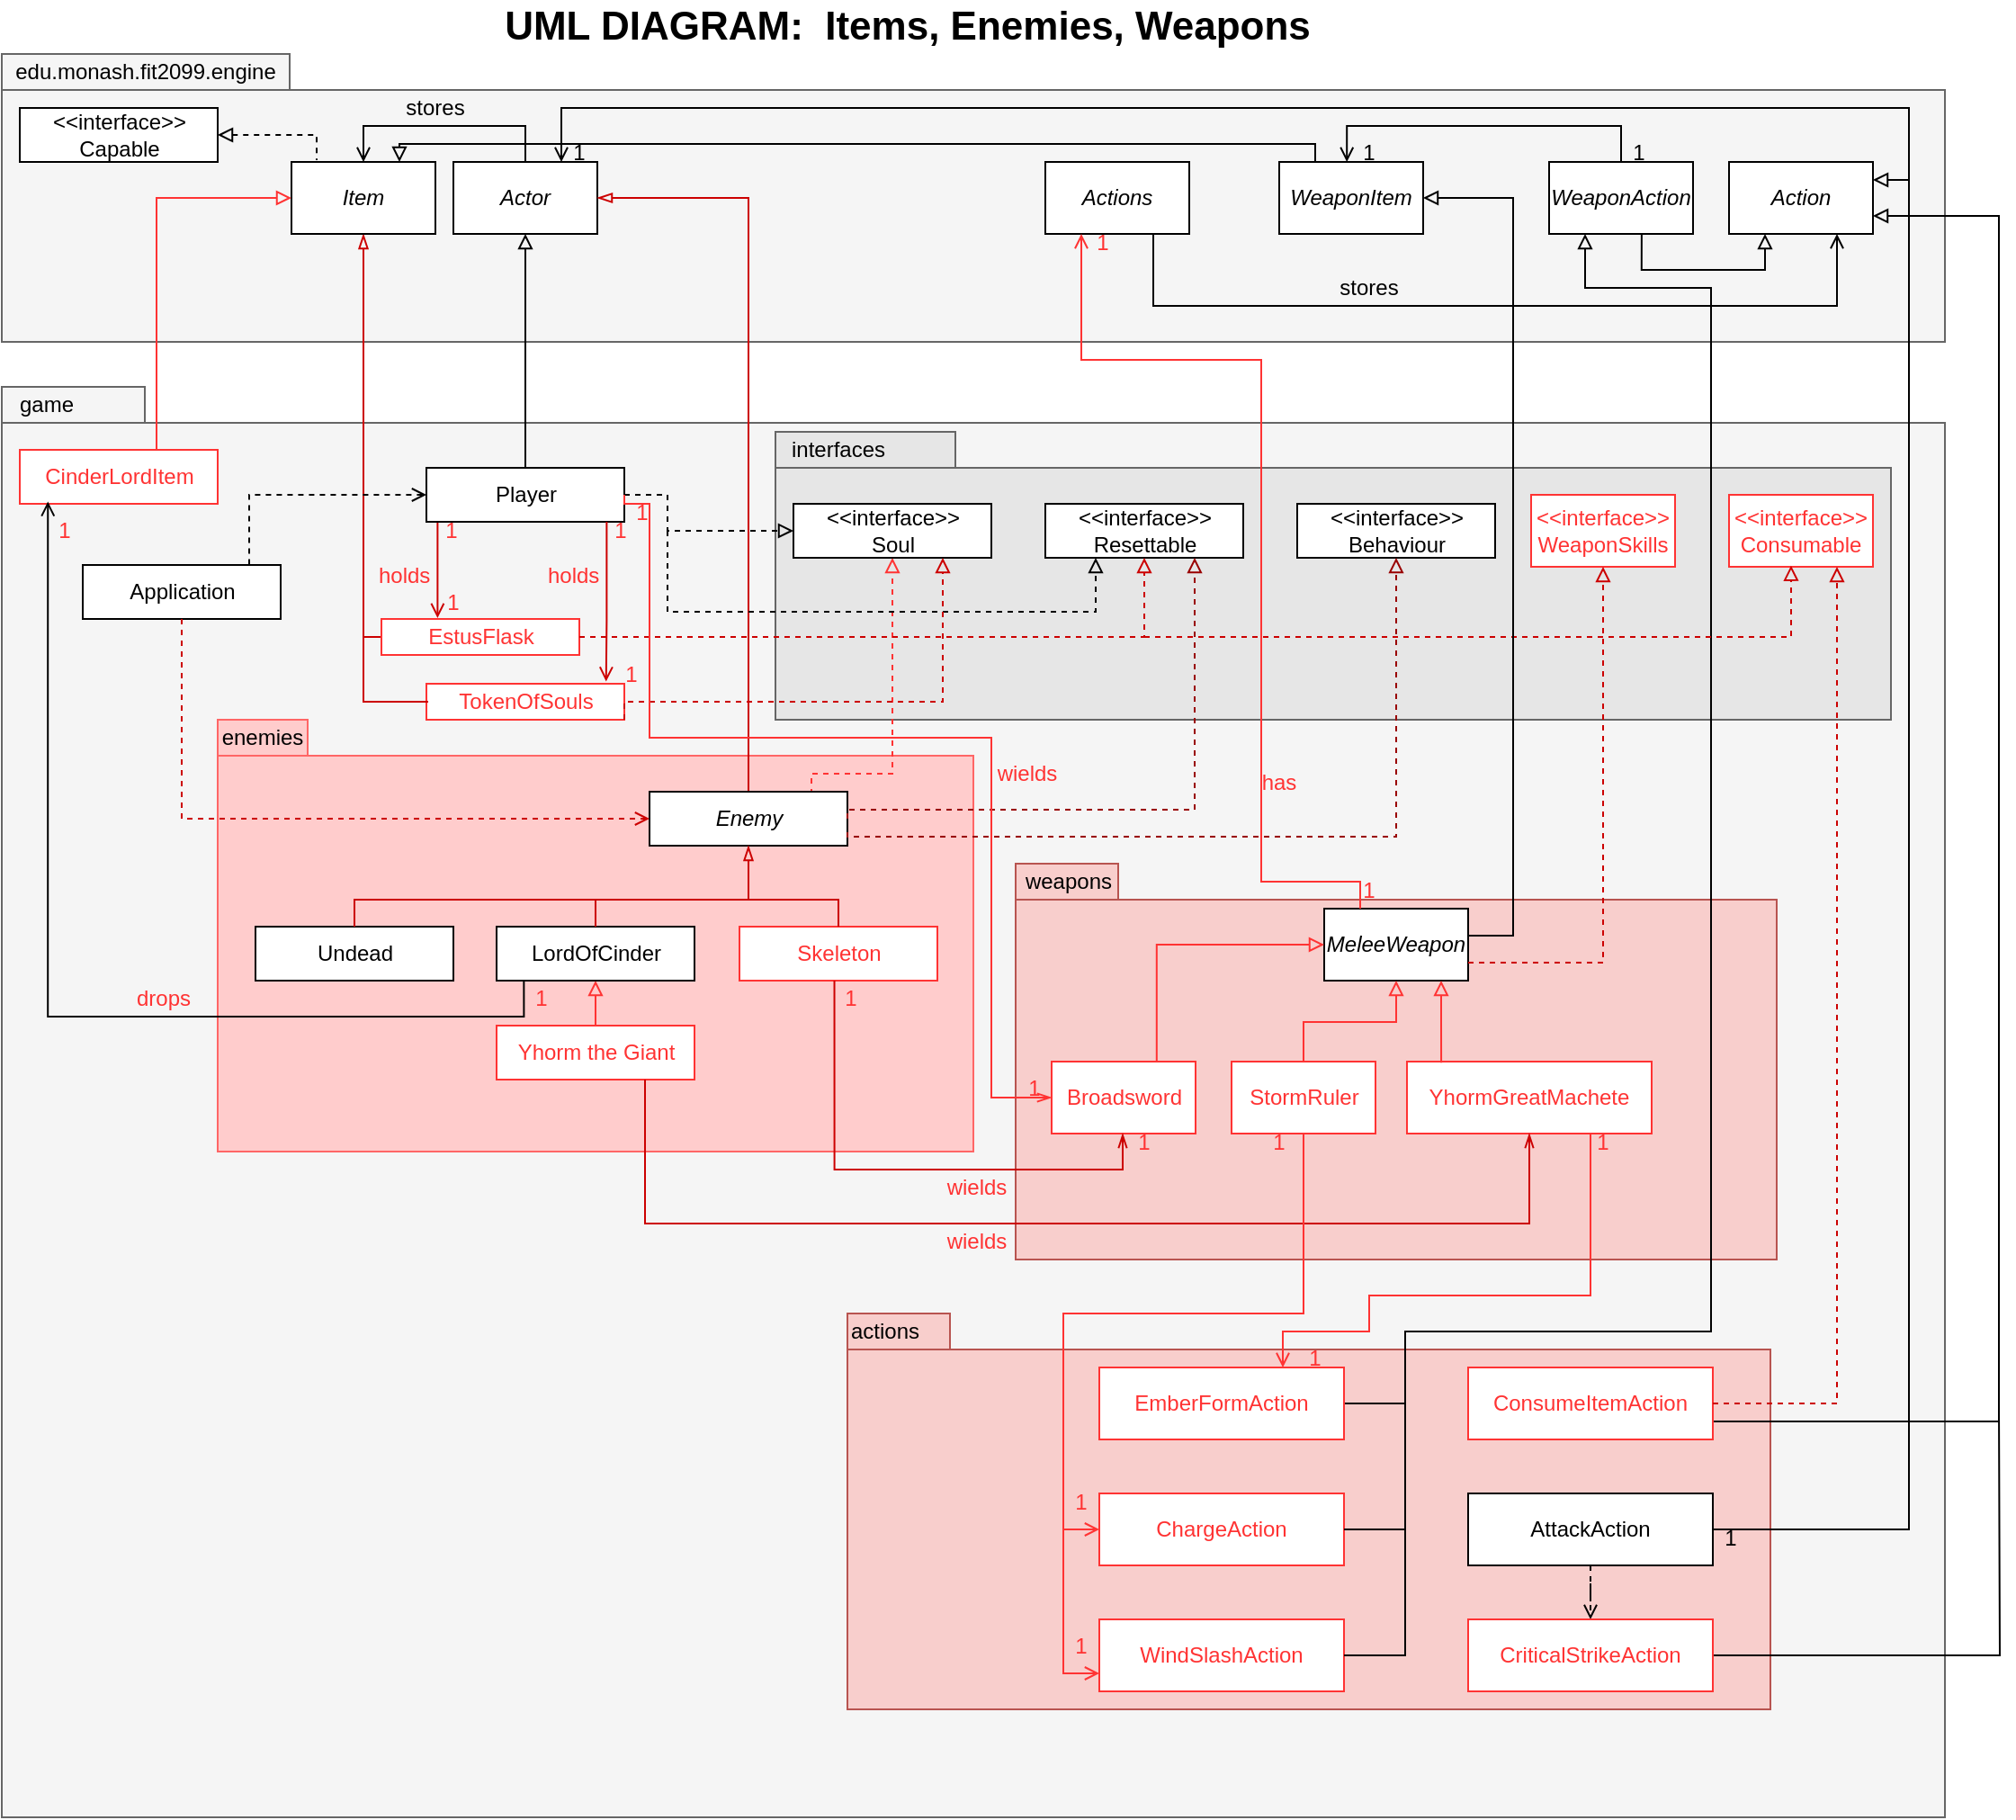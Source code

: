 <mxfile version="15.0.6" type="google" pages="4"><diagram id="AWKHJfemg0270gGsOylH" name="Enemies"><mxGraphModel dx="2253" dy="716" grid="1" gridSize="10" guides="1" tooltips="1" connect="1" arrows="1" fold="1" page="1" pageScale="1" pageWidth="827" pageHeight="1169" math="0" shadow="0"><root><mxCell id="0"/><mxCell id="1" parent="0"/><mxCell id="8DGFNT5s87kOauNXi8xs-5" value="" style="shape=folder;fontStyle=1;spacingTop=10;tabWidth=50;tabHeight=20;tabPosition=left;html=1;fillColor=#f5f5f5;strokeColor=#666666;fontColor=#333333;" parent="1" vertex="1"><mxGeometry x="-90" y="285" width="1080" height="795" as="geometry"/></mxCell><mxCell id="YNjtlOaT-wWYkFTMBBK9-1" value="" style="shape=folder;fontStyle=1;spacingTop=10;tabWidth=100;tabHeight=20;tabPosition=left;html=1;strokeColor=#666666;fontColor=#333333;fillColor=#E6E6E6;" parent="1" vertex="1"><mxGeometry x="340" y="310" width="620" height="160" as="geometry"/></mxCell><mxCell id="8DGFNT5s87kOauNXi8xs-1" value="" style="shape=folder;fontStyle=1;spacingTop=10;tabWidth=160;tabHeight=20;tabPosition=left;html=1;fillColor=#f5f5f5;strokeColor=#666666;fontColor=#333333;" parent="1" vertex="1"><mxGeometry x="-90" y="100" width="1080" height="160" as="geometry"/></mxCell><mxCell id="8DGFNT5s87kOauNXi8xs-2" value="edu.monash.fit2099.engine" style="text;html=1;strokeColor=none;fillColor=none;align=center;verticalAlign=middle;whiteSpace=wrap;rounded=0;" parent="1" vertex="1"><mxGeometry x="-90" y="100" width="160" height="20" as="geometry"/></mxCell><mxCell id="8DGFNT5s87kOauNXi8xs-24" style="edgeStyle=orthogonalEdgeStyle;rounded=0;orthogonalLoop=1;jettySize=auto;html=1;entryX=0.5;entryY=1;entryDx=0;entryDy=0;endArrow=blockThin;endFill=0;exitX=0;exitY=0.5;exitDx=0;exitDy=0;strokeColor=#CC0000;" parent="1" source="8DGFNT5s87kOauNXi8xs-11" target="8DGFNT5s87kOauNXi8xs-8" edge="1"><mxGeometry relative="1" as="geometry"><Array as="points"><mxPoint x="111" y="424"/></Array></mxGeometry></mxCell><mxCell id="8DGFNT5s87kOauNXi8xs-6" value="game" style="text;html=1;strokeColor=none;fillColor=none;align=center;verticalAlign=middle;whiteSpace=wrap;rounded=0;" parent="1" vertex="1"><mxGeometry x="-90" y="285" width="50" height="20" as="geometry"/></mxCell><mxCell id="qRan4i-XLfPtzeqfnnmd-5" style="edgeStyle=orthogonalEdgeStyle;rounded=0;orthogonalLoop=1;jettySize=auto;html=1;entryX=0.5;entryY=0;entryDx=0;entryDy=0;endArrow=open;endFill=0;" parent="1" source="8DGFNT5s87kOauNXi8xs-7" target="8DGFNT5s87kOauNXi8xs-8" edge="1"><mxGeometry relative="1" as="geometry"><Array as="points"><mxPoint x="201" y="140"/><mxPoint x="111" y="140"/></Array></mxGeometry></mxCell><mxCell id="8DGFNT5s87kOauNXi8xs-7" value="&lt;i&gt;&lt;font&gt;Actor&lt;/font&gt;&lt;/i&gt;" style="rounded=0;whiteSpace=wrap;html=1;" parent="1" vertex="1"><mxGeometry x="161" y="160" width="80" height="40" as="geometry"/></mxCell><mxCell id="8DGFNT5s87kOauNXi8xs-8" value="&lt;i&gt;&lt;font&gt;Item&lt;/font&gt;&lt;/i&gt;" style="rounded=0;whiteSpace=wrap;html=1;" parent="1" vertex="1"><mxGeometry x="71" y="160" width="80" height="40" as="geometry"/></mxCell><mxCell id="8DGFNT5s87kOauNXi8xs-13" style="edgeStyle=orthogonalEdgeStyle;rounded=0;orthogonalLoop=1;jettySize=auto;html=1;entryX=0.5;entryY=1;entryDx=0;entryDy=0;endArrow=block;endFill=0;" parent="1" source="8DGFNT5s87kOauNXi8xs-10" target="8DGFNT5s87kOauNXi8xs-7" edge="1"><mxGeometry relative="1" as="geometry"/></mxCell><mxCell id="8DGFNT5s87kOauNXi8xs-14" style="edgeStyle=orthogonalEdgeStyle;rounded=0;orthogonalLoop=1;jettySize=auto;html=1;entryX=0.284;entryY=-0.025;entryDx=0;entryDy=0;endArrow=open;endFill=0;strokeColor=#CC0000;entryPerimeter=0;" parent="1" source="8DGFNT5s87kOauNXi8xs-10" target="8DGFNT5s87kOauNXi8xs-11" edge="1"><mxGeometry relative="1" as="geometry"><Array as="points"><mxPoint x="152" y="414"/></Array></mxGeometry></mxCell><mxCell id="8DGFNT5s87kOauNXi8xs-10" value="Player" style="html=1;fillColor=#FFFFFF;" parent="1" vertex="1"><mxGeometry x="146" y="330" width="110" height="30" as="geometry"/></mxCell><mxCell id="8DGFNT5s87kOauNXi8xs-11" value="EstusFlask" style="html=1;fillColor=#FFFFFF;strokeColor=#FF3333;fontColor=#FF3333;" parent="1" vertex="1"><mxGeometry x="121" y="414" width="110" height="20" as="geometry"/></mxCell><mxCell id="8DGFNT5s87kOauNXi8xs-15" value="holds&amp;nbsp;" style="text;html=1;fillColor=none;align=center;verticalAlign=middle;whiteSpace=wrap;rounded=0;fontColor=#FF3333;" parent="1" vertex="1"><mxGeometry x="121" y="380" width="29" height="20" as="geometry"/></mxCell><mxCell id="8DGFNT5s87kOauNXi8xs-17" value="1" style="text;html=1;fillColor=none;align=center;verticalAlign=middle;whiteSpace=wrap;rounded=0;fontColor=#FF3333;" parent="1" vertex="1"><mxGeometry x="150" y="360" width="20" height="10" as="geometry"/></mxCell><mxCell id="8DGFNT5s87kOauNXi8xs-19" value="1" style="text;html=1;fillColor=none;align=center;verticalAlign=middle;whiteSpace=wrap;rounded=0;fontColor=#FF3333;" parent="1" vertex="1"><mxGeometry x="151" y="400" width="20" height="10" as="geometry"/></mxCell><mxCell id="8DGFNT5s87kOauNXi8xs-25" value="Application" style="html=1;fillColor=#FFFFFF;" parent="1" vertex="1"><mxGeometry x="-45" y="384" width="110" height="30" as="geometry"/></mxCell><mxCell id="8DGFNT5s87kOauNXi8xs-27" style="edgeStyle=orthogonalEdgeStyle;rounded=0;orthogonalLoop=1;jettySize=auto;html=1;entryX=0;entryY=0.5;entryDx=0;entryDy=0;endArrow=open;endFill=0;exitX=0.841;exitY=-0.007;exitDx=0;exitDy=0;exitPerimeter=0;dashed=1;" parent="1" source="8DGFNT5s87kOauNXi8xs-25" target="8DGFNT5s87kOauNXi8xs-10" edge="1"><mxGeometry relative="1" as="geometry"><mxPoint x="64.72" y="315" as="sourcePoint"/><mxPoint x="64.72" y="410" as="targetPoint"/></mxGeometry></mxCell><mxCell id="8DGFNT5s87kOauNXi8xs-28" value="" style="shape=folder;fontStyle=1;spacingTop=10;tabWidth=50;tabHeight=20;tabPosition=left;html=1;strokeColor=#FF6666;fillColor=#FFCCCC;" parent="1" vertex="1"><mxGeometry x="30" y="470" width="420" height="240" as="geometry"/></mxCell><mxCell id="8DGFNT5s87kOauNXi8xs-29" value="enemies" style="text;html=1;strokeColor=none;fillColor=none;align=center;verticalAlign=middle;whiteSpace=wrap;rounded=0;" parent="1" vertex="1"><mxGeometry x="-25" y="470" width="160" height="20" as="geometry"/></mxCell><mxCell id="8DGFNT5s87kOauNXi8xs-36" style="edgeStyle=orthogonalEdgeStyle;rounded=0;orthogonalLoop=1;jettySize=auto;html=1;entryX=1;entryY=0.5;entryDx=0;entryDy=0;endArrow=blockThin;endFill=0;strokeColor=#CC0000;" parent="1" source="8DGFNT5s87kOauNXi8xs-30" target="8DGFNT5s87kOauNXi8xs-7" edge="1"><mxGeometry relative="1" as="geometry"><Array as="points"><mxPoint x="325" y="180"/></Array></mxGeometry></mxCell><mxCell id="qRan4i-XLfPtzeqfnnmd-1" style="edgeStyle=orthogonalEdgeStyle;rounded=0;orthogonalLoop=1;jettySize=auto;html=1;entryX=0.5;entryY=1;entryDx=0;entryDy=0;exitX=0.75;exitY=0;exitDx=0;exitDy=0;dashed=1;endArrow=block;endFill=0;strokeColor=#FF3333;" parent="1" source="8DGFNT5s87kOauNXi8xs-30" target="YNjtlOaT-wWYkFTMBBK9-4" edge="1"><mxGeometry relative="1" as="geometry"><Array as="points"><mxPoint x="360" y="510"/><mxPoint x="360" y="500"/><mxPoint x="405" y="500"/></Array></mxGeometry></mxCell><mxCell id="8DGFNT5s87kOauNXi8xs-30" value="&lt;i&gt;Enemy&lt;/i&gt;" style="html=1;fillColor=#FFFFFF;" parent="1" vertex="1"><mxGeometry x="270" y="510" width="110" height="30" as="geometry"/></mxCell><mxCell id="8DGFNT5s87kOauNXi8xs-31" value="Undead" style="html=1;fillColor=#FFFFFF;" parent="1" vertex="1"><mxGeometry x="51" y="585" width="110" height="30" as="geometry"/></mxCell><mxCell id="oNAYpcrW7HmO_EmmbOUR-6" style="edgeStyle=orthogonalEdgeStyle;rounded=0;orthogonalLoop=1;jettySize=auto;html=1;entryX=0.5;entryY=0;entryDx=0;entryDy=0;endArrow=none;endFill=0;startArrow=block;startFill=0;strokeColor=#FF3333;" parent="1" source="8DGFNT5s87kOauNXi8xs-34" target="oNAYpcrW7HmO_EmmbOUR-1" edge="1"><mxGeometry relative="1" as="geometry"><Array as="points"><mxPoint x="240" y="635"/><mxPoint x="240" y="635"/></Array></mxGeometry></mxCell><mxCell id="8DGFNT5s87kOauNXi8xs-34" value="LordOfCinder" style="html=1;fillColor=#FFFFFF;" parent="1" vertex="1"><mxGeometry x="185" y="585" width="110" height="30" as="geometry"/></mxCell><mxCell id="8DGFNT5s87kOauNXi8xs-35" value="Skeleton" style="html=1;fillColor=#FFFFFF;strokeColor=#FF3333;fontColor=#FF3333;" parent="1" vertex="1"><mxGeometry x="320" y="585" width="110" height="30" as="geometry"/></mxCell><mxCell id="8DGFNT5s87kOauNXi8xs-37" style="edgeStyle=orthogonalEdgeStyle;rounded=0;orthogonalLoop=1;jettySize=auto;html=1;entryX=0;entryY=0.5;entryDx=0;entryDy=0;endArrow=open;endFill=0;exitX=0.5;exitY=1;exitDx=0;exitDy=0;dashed=1;strokeColor=#CC0000;" parent="1" source="8DGFNT5s87kOauNXi8xs-25" target="8DGFNT5s87kOauNXi8xs-30" edge="1"><mxGeometry relative="1" as="geometry"><mxPoint x="57.51" y="393.79" as="sourcePoint"/><mxPoint x="156" y="355.0" as="targetPoint"/><Array as="points"><mxPoint x="10" y="525"/></Array></mxGeometry></mxCell><mxCell id="8DGFNT5s87kOauNXi8xs-38" style="edgeStyle=orthogonalEdgeStyle;rounded=0;orthogonalLoop=1;jettySize=auto;html=1;entryX=0.5;entryY=1;entryDx=0;entryDy=0;endArrow=blockThin;endFill=0;exitX=0.5;exitY=0;exitDx=0;exitDy=0;strokeColor=#CC0000;" parent="1" source="8DGFNT5s87kOauNXi8xs-35" target="8DGFNT5s87kOauNXi8xs-30" edge="1"><mxGeometry relative="1" as="geometry"><mxPoint x="662" y="710" as="sourcePoint"/><mxPoint x="578" y="380" as="targetPoint"/><Array as="points"><mxPoint x="375" y="570"/><mxPoint x="325" y="570"/></Array></mxGeometry></mxCell><mxCell id="8DGFNT5s87kOauNXi8xs-39" style="edgeStyle=orthogonalEdgeStyle;rounded=0;orthogonalLoop=1;jettySize=auto;html=1;endArrow=none;endFill=0;exitX=0.5;exitY=0;exitDx=0;exitDy=0;strokeColor=#CC0000;" parent="1" source="8DGFNT5s87kOauNXi8xs-31" edge="1"><mxGeometry relative="1" as="geometry"><mxPoint x="25" y="622.5" as="sourcePoint"/><mxPoint x="330" y="570" as="targetPoint"/><Array as="points"><mxPoint x="106" y="570"/></Array></mxGeometry></mxCell><mxCell id="8DGFNT5s87kOauNXi8xs-40" style="edgeStyle=orthogonalEdgeStyle;rounded=0;orthogonalLoop=1;jettySize=auto;html=1;endArrow=none;endFill=0;exitX=0.5;exitY=0;exitDx=0;exitDy=0;strokeColor=#CC0000;" parent="1" source="8DGFNT5s87kOauNXi8xs-34" edge="1"><mxGeometry relative="1" as="geometry"><mxPoint x="116" y="595" as="sourcePoint"/><mxPoint x="240" y="570" as="targetPoint"/><Array as="points"><mxPoint x="240" y="580"/><mxPoint x="240" y="580"/></Array></mxGeometry></mxCell><mxCell id="YNjtlOaT-wWYkFTMBBK9-4" value="&amp;lt;&amp;lt;interface&amp;gt;&amp;gt;&lt;br&gt;Soul" style="html=1;fillColor=#FFFFFF;" parent="1" vertex="1"><mxGeometry x="350" y="350" width="110" height="30" as="geometry"/></mxCell><mxCell id="YNjtlOaT-wWYkFTMBBK9-5" value="&amp;lt;&amp;lt;interface&amp;gt;&amp;gt;&lt;br&gt;Resettable" style="html=1;fillColor=#FFFFFF;" parent="1" vertex="1"><mxGeometry x="490" y="350" width="110" height="30" as="geometry"/></mxCell><mxCell id="YNjtlOaT-wWYkFTMBBK9-6" value="interfaces" style="text;html=1;strokeColor=none;fillColor=none;align=center;verticalAlign=middle;whiteSpace=wrap;rounded=0;" parent="1" vertex="1"><mxGeometry x="350" y="310" width="50" height="20" as="geometry"/></mxCell><mxCell id="YNjtlOaT-wWYkFTMBBK9-7" style="edgeStyle=orthogonalEdgeStyle;rounded=0;orthogonalLoop=1;jettySize=auto;html=1;entryX=0;entryY=0.5;entryDx=0;entryDy=0;endArrow=block;endFill=0;exitX=1;exitY=0.5;exitDx=0;exitDy=0;dashed=1;" parent="1" source="8DGFNT5s87kOauNXi8xs-10" target="YNjtlOaT-wWYkFTMBBK9-4" edge="1"><mxGeometry relative="1" as="geometry"><mxPoint x="270.0" y="348.79" as="sourcePoint"/><mxPoint x="368.49" y="310.0" as="targetPoint"/><Array as="points"><mxPoint x="280" y="345"/><mxPoint x="280" y="365"/></Array></mxGeometry></mxCell><mxCell id="YNjtlOaT-wWYkFTMBBK9-10" style="edgeStyle=orthogonalEdgeStyle;rounded=0;orthogonalLoop=1;jettySize=auto;html=1;endArrow=block;endFill=0;dashed=1;entryX=0.25;entryY=1;entryDx=0;entryDy=0;" parent="1" target="YNjtlOaT-wWYkFTMBBK9-5" edge="1"><mxGeometry relative="1" as="geometry"><mxPoint x="280" y="365" as="sourcePoint"/><mxPoint x="510" y="380" as="targetPoint"/><Array as="points"><mxPoint x="280" y="410"/><mxPoint x="518" y="410"/><mxPoint x="518" y="380"/></Array></mxGeometry></mxCell><mxCell id="YNjtlOaT-wWYkFTMBBK9-11" style="edgeStyle=orthogonalEdgeStyle;rounded=0;orthogonalLoop=1;jettySize=auto;html=1;endArrow=block;endFill=0;dashed=1;exitX=1;exitY=0.5;exitDx=0;exitDy=0;entryX=0.75;entryY=1;entryDx=0;entryDy=0;strokeColor=#990000;" parent="1" source="8DGFNT5s87kOauNXi8xs-30" target="YNjtlOaT-wWYkFTMBBK9-5" edge="1"><mxGeometry relative="1" as="geometry"><mxPoint x="390" y="490" as="sourcePoint"/><mxPoint x="620" y="505" as="targetPoint"/><Array as="points"><mxPoint x="380" y="520"/><mxPoint x="573" y="520"/><mxPoint x="573" y="380"/></Array></mxGeometry></mxCell><mxCell id="YNjtlOaT-wWYkFTMBBK9-12" value="&amp;lt;&amp;lt;interface&amp;gt;&amp;gt;&lt;br&gt;Behaviour" style="html=1;fillColor=#FFFFFF;" parent="1" vertex="1"><mxGeometry x="630" y="350" width="110" height="30" as="geometry"/></mxCell><mxCell id="YNjtlOaT-wWYkFTMBBK9-14" style="edgeStyle=orthogonalEdgeStyle;rounded=0;orthogonalLoop=1;jettySize=auto;html=1;endArrow=block;endFill=0;dashed=1;exitX=1;exitY=0.75;exitDx=0;exitDy=0;entryX=0.5;entryY=1;entryDx=0;entryDy=0;strokeColor=#990000;" parent="1" source="8DGFNT5s87kOauNXi8xs-30" target="YNjtlOaT-wWYkFTMBBK9-12" edge="1"><mxGeometry relative="1" as="geometry"><mxPoint x="490" y="540" as="sourcePoint"/><mxPoint x="682.5" y="395" as="targetPoint"/><Array as="points"><mxPoint x="380" y="535"/><mxPoint x="685" y="535"/></Array></mxGeometry></mxCell><mxCell id="YNjtlOaT-wWYkFTMBBK9-15" style="edgeStyle=orthogonalEdgeStyle;rounded=0;orthogonalLoop=1;jettySize=auto;html=1;endArrow=block;endFill=0;dashed=1;exitX=1;exitY=0.5;exitDx=0;exitDy=0;entryX=0.5;entryY=1;entryDx=0;entryDy=0;strokeColor=#CC0000;" parent="1" source="8DGFNT5s87kOauNXi8xs-11" target="YNjtlOaT-wWYkFTMBBK9-5" edge="1"><mxGeometry relative="1" as="geometry"><mxPoint x="522" y="562.5" as="sourcePoint"/><mxPoint x="827" y="410" as="targetPoint"/><Array as="points"><mxPoint x="545" y="424"/></Array></mxGeometry></mxCell><mxCell id="qRan4i-XLfPtzeqfnnmd-4" style="edgeStyle=orthogonalEdgeStyle;rounded=0;orthogonalLoop=1;jettySize=auto;html=1;endArrow=block;endFill=0;strokeColor=#FF3333;entryX=0;entryY=0.5;entryDx=0;entryDy=0;exitX=0.5;exitY=0;exitDx=0;exitDy=0;" parent="1" source="qRan4i-XLfPtzeqfnnmd-2" target="8DGFNT5s87kOauNXi8xs-8" edge="1"><mxGeometry relative="1" as="geometry"><mxPoint x="-140" y="180" as="targetPoint"/><Array as="points"><mxPoint x="-4" y="180"/></Array></mxGeometry></mxCell><mxCell id="qRan4i-XLfPtzeqfnnmd-2" value="CinderLordItem" style="html=1;fillColor=#FFFFFF;strokeColor=#FF3333;fontColor=#FF3333;" parent="1" vertex="1"><mxGeometry x="-80" y="320" width="110" height="30" as="geometry"/></mxCell><mxCell id="qRan4i-XLfPtzeqfnnmd-6" value="&lt;font color=&quot;#000000&quot;&gt;stores&lt;/font&gt;" style="text;html=1;fillColor=none;align=center;verticalAlign=middle;whiteSpace=wrap;rounded=0;fontColor=#FF3333;" parent="1" vertex="1"><mxGeometry x="71" y="120" width="160" height="20" as="geometry"/></mxCell><mxCell id="0sbh_tIfx_f6nRMVMxwR-2" style="edgeStyle=orthogonalEdgeStyle;rounded=0;orthogonalLoop=1;jettySize=auto;html=1;exitX=1;exitY=0.5;exitDx=0;exitDy=0;entryX=0.175;entryY=-0.025;entryDx=0;entryDy=0;entryPerimeter=0;fontColor=#FF3333;dashed=1;endArrow=none;endFill=0;startArrow=block;startFill=0;" parent="1" source="0sbh_tIfx_f6nRMVMxwR-1" target="8DGFNT5s87kOauNXi8xs-8" edge="1"><mxGeometry relative="1" as="geometry"><Array as="points"><mxPoint x="85" y="145"/></Array></mxGeometry></mxCell><mxCell id="0sbh_tIfx_f6nRMVMxwR-1" value="&amp;lt;&amp;lt;interface&amp;gt;&amp;gt;&lt;br&gt;Capable" style="html=1;fillColor=#FFFFFF;" parent="1" vertex="1"><mxGeometry x="-80" y="130" width="110" height="30" as="geometry"/></mxCell><mxCell id="oNAYpcrW7HmO_EmmbOUR-1" value="Yhorm the Giant" style="html=1;fillColor=#FFFFFF;fontColor=#FF3333;strokeColor=#FF3333;" parent="1" vertex="1"><mxGeometry x="185" y="640" width="110" height="30" as="geometry"/></mxCell><mxCell id="hUQQm1c7LEChje-VqUnH-10" value="" style="shape=folder;fontStyle=1;spacingTop=10;tabWidth=57;tabHeight=20;tabPosition=left;html=1;strokeColor=#b85450;fillColor=#f8cecc;" parent="1" vertex="1"><mxGeometry x="473.5" y="550" width="423" height="220" as="geometry"/></mxCell><mxCell id="hUQQm1c7LEChje-VqUnH-19" value="&lt;font&gt;&lt;i&gt;MeleeWeapon&lt;/i&gt;&lt;/font&gt;" style="rounded=0;whiteSpace=wrap;html=1;" parent="1" vertex="1"><mxGeometry x="645" y="575" width="80" height="40" as="geometry"/></mxCell><mxCell id="hUQQm1c7LEChje-VqUnH-20" value="weapons" style="text;html=1;strokeColor=none;fillColor=none;align=center;verticalAlign=middle;whiteSpace=wrap;rounded=0;" parent="1" vertex="1"><mxGeometry x="473.5" y="550" width="58" height="20" as="geometry"/></mxCell><mxCell id="hUQQm1c7LEChje-VqUnH-21" value="&lt;font&gt;Broadsword&lt;/font&gt;" style="rounded=0;whiteSpace=wrap;html=1;strokeColor=#FF3333;fontColor=#FF3333;" parent="1" vertex="1"><mxGeometry x="493.5" y="660" width="80" height="40" as="geometry"/></mxCell><mxCell id="hUQQm1c7LEChje-VqUnH-22" style="edgeStyle=orthogonalEdgeStyle;rounded=0;orthogonalLoop=1;jettySize=auto;html=1;exitX=0.5;exitY=0;exitDx=0;exitDy=0;entryX=0.5;entryY=1;entryDx=0;entryDy=0;endArrow=block;endFill=0;strokeColor=#FF3333;" parent="1" source="hUQQm1c7LEChje-VqUnH-23" target="hUQQm1c7LEChje-VqUnH-19" edge="1"><mxGeometry relative="1" as="geometry"><Array as="points"><mxPoint x="634" y="638"/><mxPoint x="685" y="638"/></Array></mxGeometry></mxCell><mxCell id="hUQQm1c7LEChje-VqUnH-23" value="&lt;font&gt;StormRuler&lt;/font&gt;" style="rounded=0;whiteSpace=wrap;html=1;strokeColor=#FF3333;fontColor=#FF3333;" parent="1" vertex="1"><mxGeometry x="593.5" y="660" width="80" height="40" as="geometry"/></mxCell><mxCell id="hUQQm1c7LEChje-VqUnH-26" value="&lt;font&gt;YhormGreatMachete&lt;/font&gt;" style="rounded=0;whiteSpace=wrap;html=1;strokeColor=#FF3333;fontColor=#FF3333;" parent="1" vertex="1"><mxGeometry x="691" y="660" width="136" height="40" as="geometry"/></mxCell><mxCell id="hUQQm1c7LEChje-VqUnH-28" value="&lt;font&gt;&amp;lt;&amp;lt;interface&amp;gt;&amp;gt;&lt;br&gt;WeaponSkills&lt;br&gt;&lt;/font&gt;" style="rounded=0;whiteSpace=wrap;html=1;fontColor=#FF3333;strokeColor=#FF3333;" parent="1" vertex="1"><mxGeometry x="760" y="345" width="80" height="40" as="geometry"/></mxCell><mxCell id="hUQQm1c7LEChje-VqUnH-33" style="edgeStyle=orthogonalEdgeStyle;rounded=0;orthogonalLoop=1;jettySize=auto;html=1;entryX=0.142;entryY=0.957;entryDx=0;entryDy=0;endArrow=open;endFill=0;exitX=0.138;exitY=1;exitDx=0;exitDy=0;exitPerimeter=0;entryPerimeter=0;" parent="1" source="8DGFNT5s87kOauNXi8xs-34" target="qRan4i-XLfPtzeqfnnmd-2" edge="1"><mxGeometry relative="1" as="geometry"><mxPoint x="-90.0" y="653.79" as="sourcePoint"/><mxPoint x="8.49" y="615" as="targetPoint"/></mxGeometry></mxCell><mxCell id="hUQQm1c7LEChje-VqUnH-34" value="" style="shape=folder;fontStyle=1;spacingTop=10;tabWidth=57;tabHeight=20;tabPosition=left;html=1;strokeColor=#b85450;fillColor=#f8cecc;" parent="1" vertex="1"><mxGeometry x="380" y="800" width="513" height="220" as="geometry"/></mxCell><mxCell id="hUQQm1c7LEChje-VqUnH-35" value="actions" style="text;html=1;strokeColor=none;fillColor=none;align=center;verticalAlign=middle;whiteSpace=wrap;rounded=0;" parent="1" vertex="1"><mxGeometry x="372" y="800" width="58" height="20" as="geometry"/></mxCell><mxCell id="mFzifPIBjsFQj24ZkHuh-2" style="edgeStyle=orthogonalEdgeStyle;rounded=0;orthogonalLoop=1;jettySize=auto;html=1;entryX=1;entryY=0.75;entryDx=0;entryDy=0;fontColor=#000000;startArrow=none;startFill=0;endArrow=block;endFill=0;" parent="1" source="hUQQm1c7LEChje-VqUnH-36" target="hUQQm1c7LEChje-VqUnH-59" edge="1"><mxGeometry relative="1" as="geometry"><Array as="points"><mxPoint x="1020" y="860"/><mxPoint x="1020" y="190"/></Array></mxGeometry></mxCell><mxCell id="hUQQm1c7LEChje-VqUnH-36" value="&lt;font&gt;ConsumeItemAction&lt;/font&gt;" style="rounded=0;whiteSpace=wrap;html=1;strokeColor=#FF3333;fontColor=#FF3333;" parent="1" vertex="1"><mxGeometry x="725" y="830" width="136" height="40" as="geometry"/></mxCell><mxCell id="hUQQm1c7LEChje-VqUnH-37" value="&lt;font&gt;ChargeAction&lt;/font&gt;" style="rounded=0;whiteSpace=wrap;html=1;fontColor=#FF3333;strokeColor=#FF3333;" parent="1" vertex="1"><mxGeometry x="520" y="900" width="136" height="40" as="geometry"/></mxCell><mxCell id="hUQQm1c7LEChje-VqUnH-38" value="&lt;font&gt;WindSlashAction&lt;/font&gt;" style="rounded=0;whiteSpace=wrap;html=1;strokeColor=#FF3333;fontColor=#FF3333;" parent="1" vertex="1"><mxGeometry x="520" y="970" width="136" height="40" as="geometry"/></mxCell><mxCell id="hUQQm1c7LEChje-VqUnH-68" style="edgeStyle=orthogonalEdgeStyle;rounded=0;orthogonalLoop=1;jettySize=auto;html=1;entryX=0.25;entryY=1;entryDx=0;entryDy=0;startArrow=none;startFill=0;endArrow=block;endFill=0;exitX=1;exitY=0.5;exitDx=0;exitDy=0;" parent="1" source="hUQQm1c7LEChje-VqUnH-39" target="hUQQm1c7LEChje-VqUnH-65" edge="1"><mxGeometry relative="1" as="geometry"><Array as="points"><mxPoint x="690" y="850"/><mxPoint x="690" y="810"/><mxPoint x="860" y="810"/><mxPoint x="860" y="230"/><mxPoint x="790" y="230"/></Array></mxGeometry></mxCell><mxCell id="hUQQm1c7LEChje-VqUnH-39" value="&lt;font&gt;EmberFormAction&lt;/font&gt;" style="rounded=0;whiteSpace=wrap;html=1;fontColor=#FF3333;strokeColor=#FF3333;" parent="1" vertex="1"><mxGeometry x="520" y="830" width="136" height="40" as="geometry"/></mxCell><mxCell id="hUQQm1c7LEChje-VqUnH-60" style="edgeStyle=orthogonalEdgeStyle;rounded=0;orthogonalLoop=1;jettySize=auto;html=1;entryX=1;entryY=0.25;entryDx=0;entryDy=0;startArrow=none;startFill=0;endArrow=block;endFill=0;" parent="1" source="hUQQm1c7LEChje-VqUnH-40" target="hUQQm1c7LEChje-VqUnH-59" edge="1"><mxGeometry relative="1" as="geometry"><Array as="points"><mxPoint x="970" y="920"/><mxPoint x="970" y="170"/></Array></mxGeometry></mxCell><mxCell id="hUQQm1c7LEChje-VqUnH-61" style="edgeStyle=orthogonalEdgeStyle;rounded=0;orthogonalLoop=1;jettySize=auto;html=1;entryX=0.5;entryY=0;entryDx=0;entryDy=0;startArrow=none;startFill=0;endArrow=open;endFill=0;dashed=1;" parent="1" source="hUQQm1c7LEChje-VqUnH-40" target="hUQQm1c7LEChje-VqUnH-55" edge="1"><mxGeometry relative="1" as="geometry"/></mxCell><mxCell id="hUQQm1c7LEChje-VqUnH-40" value="&lt;font&gt;AttackAction&lt;/font&gt;" style="rounded=0;whiteSpace=wrap;html=1;" parent="1" vertex="1"><mxGeometry x="725" y="900" width="136" height="40" as="geometry"/></mxCell><mxCell id="hUQQm1c7LEChje-VqUnH-41" value="&lt;font&gt;&amp;lt;&amp;lt;interface&amp;gt;&amp;gt;&lt;br&gt;Consumable&lt;br&gt;&lt;/font&gt;" style="rounded=0;whiteSpace=wrap;html=1;strokeColor=#FF3333;fontColor=#FF3333;" parent="1" vertex="1"><mxGeometry x="870" y="345" width="80" height="40" as="geometry"/></mxCell><mxCell id="hUQQm1c7LEChje-VqUnH-42" style="edgeStyle=orthogonalEdgeStyle;rounded=0;orthogonalLoop=1;jettySize=auto;html=1;endArrow=block;endFill=0;dashed=1;entryX=0.431;entryY=0.983;entryDx=0;entryDy=0;strokeColor=#CC0000;entryPerimeter=0;" parent="1" target="hUQQm1c7LEChje-VqUnH-41" edge="1"><mxGeometry relative="1" as="geometry"><mxPoint x="545" y="424" as="sourcePoint"/><mxPoint x="905" y="389.0" as="targetPoint"/><Array as="points"><mxPoint x="905" y="424"/></Array></mxGeometry></mxCell><mxCell id="hUQQm1c7LEChje-VqUnH-44" style="edgeStyle=orthogonalEdgeStyle;rounded=0;orthogonalLoop=1;jettySize=auto;html=1;exitX=0.14;exitY=0.017;exitDx=0;exitDy=0;entryX=0.5;entryY=1;entryDx=0;entryDy=0;endArrow=block;endFill=0;exitPerimeter=0;strokeColor=#FF3333;" parent="1" source="hUQQm1c7LEChje-VqUnH-26" edge="1"><mxGeometry relative="1" as="geometry"><mxPoint x="710" y="655" as="sourcePoint"/><mxPoint x="710" y="615" as="targetPoint"/></mxGeometry></mxCell><mxCell id="hUQQm1c7LEChje-VqUnH-47" style="edgeStyle=orthogonalEdgeStyle;rounded=0;orthogonalLoop=1;jettySize=auto;html=1;entryX=0;entryY=0.5;entryDx=0;entryDy=0;endArrow=block;endFill=0;exitX=0.73;exitY=0.005;exitDx=0;exitDy=0;exitPerimeter=0;strokeColor=#FF3333;" parent="1" source="hUQQm1c7LEChje-VqUnH-21" target="hUQQm1c7LEChje-VqUnH-19" edge="1"><mxGeometry relative="1" as="geometry"><mxPoint x="552" y="655" as="sourcePoint"/><mxPoint x="551.5" y="610" as="targetPoint"/><Array as="points"><mxPoint x="552" y="595"/></Array></mxGeometry></mxCell><mxCell id="hUQQm1c7LEChje-VqUnH-48" value="&lt;font&gt;&lt;i&gt;WeaponItem&lt;br&gt;&lt;/i&gt;&lt;/font&gt;" style="rounded=0;whiteSpace=wrap;html=1;" parent="1" vertex="1"><mxGeometry x="620" y="160" width="80" height="40" as="geometry"/></mxCell><mxCell id="hUQQm1c7LEChje-VqUnH-49" style="edgeStyle=orthogonalEdgeStyle;rounded=0;orthogonalLoop=1;jettySize=auto;html=1;entryX=0.75;entryY=0;entryDx=0;entryDy=0;endArrow=block;endFill=0;strokeColor=#000000;exitX=0.25;exitY=0;exitDx=0;exitDy=0;" parent="1" source="hUQQm1c7LEChje-VqUnH-48" target="8DGFNT5s87kOauNXi8xs-8" edge="1"><mxGeometry relative="1" as="geometry"><mxPoint x="486.95" y="222.6" as="sourcePoint"/><mxPoint x="580.05" y="157.4" as="targetPoint"/><Array as="points"><mxPoint x="640" y="150"/><mxPoint x="131" y="150"/></Array></mxGeometry></mxCell><mxCell id="hUQQm1c7LEChje-VqUnH-50" style="edgeStyle=orthogonalEdgeStyle;rounded=0;orthogonalLoop=1;jettySize=auto;html=1;endArrow=block;endFill=0;strokeColor=#000000;exitX=1;exitY=0.375;exitDx=0;exitDy=0;exitPerimeter=0;" parent="1" source="hUQQm1c7LEChje-VqUnH-19" edge="1"><mxGeometry relative="1" as="geometry"><mxPoint x="700.0" y="575.2" as="sourcePoint"/><mxPoint x="700" y="180" as="targetPoint"/><Array as="points"><mxPoint x="750" y="590"/><mxPoint x="750" y="180"/><mxPoint x="700" y="180"/></Array></mxGeometry></mxCell><mxCell id="hUQQm1c7LEChje-VqUnH-52" style="edgeStyle=orthogonalEdgeStyle;rounded=0;orthogonalLoop=1;jettySize=auto;html=1;endArrow=block;endFill=0;dashed=1;exitX=1;exitY=0.75;exitDx=0;exitDy=0;entryX=0.5;entryY=1;entryDx=0;entryDy=0;strokeColor=#CC0000;" parent="1" source="hUQQm1c7LEChje-VqUnH-19" target="hUQQm1c7LEChje-VqUnH-28" edge="1"><mxGeometry relative="1" as="geometry"><mxPoint x="725.23" y="590" as="sourcePoint"/><mxPoint x="1094.76" y="510.0" as="targetPoint"/><Array as="points"><mxPoint x="800" y="605"/></Array></mxGeometry></mxCell><mxCell id="hUQQm1c7LEChje-VqUnH-53" style="edgeStyle=orthogonalEdgeStyle;rounded=0;orthogonalLoop=1;jettySize=auto;html=1;endArrow=openThin;endFill=0;exitX=0.75;exitY=1;exitDx=0;exitDy=0;entryX=0.5;entryY=1;entryDx=0;entryDy=0;strokeColor=#CC0000;" parent="1" source="oNAYpcrW7HmO_EmmbOUR-1" target="hUQQm1c7LEChje-VqUnH-26" edge="1"><mxGeometry relative="1" as="geometry"><mxPoint x="367.6" y="790" as="sourcePoint"/><mxPoint x="442.37" y="585" as="targetPoint"/><Array as="points"><mxPoint x="267" y="750"/><mxPoint x="759" y="750"/></Array></mxGeometry></mxCell><mxCell id="hUQQm1c7LEChje-VqUnH-54" style="edgeStyle=orthogonalEdgeStyle;rounded=0;orthogonalLoop=1;jettySize=auto;html=1;endArrow=openThin;endFill=0;exitX=0.75;exitY=1;exitDx=0;exitDy=0;entryX=0.5;entryY=1;entryDx=0;entryDy=0;strokeColor=#CC0000;" parent="1" target="hUQQm1c7LEChje-VqUnH-21" edge="1"><mxGeometry relative="1" as="geometry"><mxPoint x="372.76" y="615" as="sourcePoint"/><mxPoint x="893.772" y="646.88" as="targetPoint"/><Array as="points"><mxPoint x="373" y="720"/><mxPoint x="533" y="720"/><mxPoint x="533" y="700"/></Array></mxGeometry></mxCell><mxCell id="mFzifPIBjsFQj24ZkHuh-3" style="edgeStyle=orthogonalEdgeStyle;rounded=0;orthogonalLoop=1;jettySize=auto;html=1;fontColor=#000000;startArrow=none;startFill=0;endArrow=none;endFill=0;" parent="1" source="hUQQm1c7LEChje-VqUnH-55" edge="1"><mxGeometry relative="1" as="geometry"><mxPoint x="1020" y="850" as="targetPoint"/></mxGeometry></mxCell><mxCell id="hUQQm1c7LEChje-VqUnH-55" value="&lt;font&gt;CriticalStrikeAction&lt;/font&gt;" style="rounded=0;whiteSpace=wrap;html=1;fontColor=#FF3333;strokeColor=#FF3333;" parent="1" vertex="1"><mxGeometry x="725" y="970" width="136" height="40" as="geometry"/></mxCell><mxCell id="hUQQm1c7LEChje-VqUnH-56" value="wields" style="text;html=1;fillColor=none;align=center;verticalAlign=middle;whiteSpace=wrap;rounded=0;fontColor=#FF3333;" parent="1" vertex="1"><mxGeometry x="371.5" y="720" width="160" height="20" as="geometry"/></mxCell><mxCell id="hUQQm1c7LEChje-VqUnH-57" value="wields" style="text;html=1;fillColor=none;align=center;verticalAlign=middle;whiteSpace=wrap;rounded=0;fontColor=#FF3333;" parent="1" vertex="1"><mxGeometry x="371.5" y="750" width="160" height="20" as="geometry"/></mxCell><mxCell id="hUQQm1c7LEChje-VqUnH-58" value="drops" style="text;html=1;fillColor=none;align=center;verticalAlign=middle;whiteSpace=wrap;rounded=0;fontColor=#FF3333;" parent="1" vertex="1"><mxGeometry x="-80" y="615" width="160" height="20" as="geometry"/></mxCell><mxCell id="hUQQm1c7LEChje-VqUnH-59" value="&lt;font&gt;&lt;i&gt;Action&lt;br&gt;&lt;/i&gt;&lt;/font&gt;" style="rounded=0;whiteSpace=wrap;html=1;" parent="1" vertex="1"><mxGeometry x="870" y="160" width="80" height="40" as="geometry"/></mxCell><mxCell id="hUQQm1c7LEChje-VqUnH-62" style="edgeStyle=orthogonalEdgeStyle;rounded=0;orthogonalLoop=1;jettySize=auto;html=1;endArrow=block;endFill=0;dashed=1;exitX=1;exitY=0.75;exitDx=0;exitDy=0;entryX=0.75;entryY=1;entryDx=0;entryDy=0;strokeColor=#CC0000;" parent="1" target="hUQQm1c7LEChje-VqUnH-41" edge="1"><mxGeometry relative="1" as="geometry"><mxPoint x="861" y="850" as="sourcePoint"/><mxPoint x="936" y="630" as="targetPoint"/><Array as="points"><mxPoint x="930" y="850"/></Array></mxGeometry></mxCell><mxCell id="bB_jOE39MSKVxQgm2a_r-19" style="edgeStyle=orthogonalEdgeStyle;rounded=0;orthogonalLoop=1;jettySize=auto;html=1;entryX=0.47;entryY=0;entryDx=0;entryDy=0;entryPerimeter=0;fontColor=#000000;startArrow=none;startFill=0;endArrow=open;endFill=0;exitX=0.5;exitY=0;exitDx=0;exitDy=0;exitPerimeter=0;" parent="1" source="hUQQm1c7LEChje-VqUnH-65" target="hUQQm1c7LEChje-VqUnH-48" edge="1"><mxGeometry relative="1" as="geometry"><Array as="points"><mxPoint x="810" y="140"/><mxPoint x="658" y="140"/></Array></mxGeometry></mxCell><mxCell id="mFzifPIBjsFQj24ZkHuh-1" style="edgeStyle=orthogonalEdgeStyle;rounded=0;orthogonalLoop=1;jettySize=auto;html=1;entryX=0.25;entryY=1;entryDx=0;entryDy=0;fontColor=#000000;startArrow=none;startFill=0;endArrow=block;endFill=0;exitX=0.643;exitY=1.01;exitDx=0;exitDy=0;exitPerimeter=0;" parent="1" source="hUQQm1c7LEChje-VqUnH-65" target="hUQQm1c7LEChje-VqUnH-59" edge="1"><mxGeometry relative="1" as="geometry"/></mxCell><mxCell id="hUQQm1c7LEChje-VqUnH-65" value="&lt;font&gt;&lt;i&gt;WeaponAction&lt;br&gt;&lt;/i&gt;&lt;/font&gt;" style="rounded=0;whiteSpace=wrap;html=1;" parent="1" vertex="1"><mxGeometry x="770" y="160" width="80" height="40" as="geometry"/></mxCell><mxCell id="hUQQm1c7LEChje-VqUnH-70" style="edgeStyle=orthogonalEdgeStyle;rounded=0;orthogonalLoop=1;jettySize=auto;html=1;startArrow=none;startFill=0;endArrow=none;endFill=0;exitX=1;exitY=0.5;exitDx=0;exitDy=0;" parent="1" source="hUQQm1c7LEChje-VqUnH-38" edge="1"><mxGeometry relative="1" as="geometry"><mxPoint x="211" y="1240" as="sourcePoint"/><mxPoint x="690" y="850" as="targetPoint"/><Array as="points"><mxPoint x="690" y="990"/></Array></mxGeometry></mxCell><mxCell id="hUQQm1c7LEChje-VqUnH-71" style="edgeStyle=orthogonalEdgeStyle;rounded=0;orthogonalLoop=1;jettySize=auto;html=1;startArrow=none;startFill=0;endArrow=none;endFill=0;exitX=1;exitY=0.5;exitDx=0;exitDy=0;" parent="1" source="hUQQm1c7LEChje-VqUnH-37" edge="1"><mxGeometry relative="1" as="geometry"><mxPoint x="666" y="1000" as="sourcePoint"/><mxPoint x="690" y="920" as="targetPoint"/><Array as="points"><mxPoint x="680" y="920"/><mxPoint x="680" y="920"/></Array></mxGeometry></mxCell><mxCell id="hUQQm1c7LEChje-VqUnH-73" style="edgeStyle=orthogonalEdgeStyle;rounded=0;orthogonalLoop=1;jettySize=auto;html=1;startArrow=none;startFill=0;endArrow=open;endFill=0;entryX=0.75;entryY=0;entryDx=0;entryDy=0;" parent="1" target="8DGFNT5s87kOauNXi8xs-7" edge="1"><mxGeometry relative="1" as="geometry"><mxPoint x="970" y="180" as="sourcePoint"/><mxPoint x="573.5" y="50" as="targetPoint"/><Array as="points"><mxPoint x="970" y="130"/><mxPoint x="221" y="130"/></Array></mxGeometry></mxCell><mxCell id="hUQQm1c7LEChje-VqUnH-74" value="TokenOfSouls" style="html=1;fillColor=#FFFFFF;strokeColor=#FF3333;fontColor=#FF3333;" parent="1" vertex="1"><mxGeometry x="146" y="450" width="110" height="20" as="geometry"/></mxCell><mxCell id="hUQQm1c7LEChje-VqUnH-75" style="edgeStyle=orthogonalEdgeStyle;rounded=0;orthogonalLoop=1;jettySize=auto;html=1;endArrow=block;endFill=0;dashed=1;exitX=1;exitY=0.5;exitDx=0;exitDy=0;entryX=0.75;entryY=1;entryDx=0;entryDy=0;strokeColor=#CC0000;" parent="1" target="YNjtlOaT-wWYkFTMBBK9-4" edge="1"><mxGeometry relative="1" as="geometry"><mxPoint x="256" y="470" as="sourcePoint"/><mxPoint x="545" y="426" as="targetPoint"/><Array as="points"><mxPoint x="256" y="460"/><mxPoint x="433" y="460"/><mxPoint x="433" y="380"/></Array></mxGeometry></mxCell><mxCell id="hUQQm1c7LEChje-VqUnH-76" style="edgeStyle=orthogonalEdgeStyle;rounded=0;orthogonalLoop=1;jettySize=auto;html=1;endArrow=none;endFill=0;strokeColor=#CC0000;" parent="1" edge="1"><mxGeometry relative="1" as="geometry"><Array as="points"><mxPoint x="111" y="460"/></Array><mxPoint x="147" y="460" as="sourcePoint"/><mxPoint x="111" y="420" as="targetPoint"/></mxGeometry></mxCell><mxCell id="bB_jOE39MSKVxQgm2a_r-1" style="edgeStyle=orthogonalEdgeStyle;rounded=0;orthogonalLoop=1;jettySize=auto;html=1;entryX=0;entryY=0.75;entryDx=0;entryDy=0;startArrow=none;startFill=0;endArrow=open;endFill=0;strokeColor=#FF3333;" parent="1" source="hUQQm1c7LEChje-VqUnH-23" target="hUQQm1c7LEChje-VqUnH-38" edge="1"><mxGeometry relative="1" as="geometry"><Array as="points"><mxPoint x="634" y="800"/><mxPoint x="500" y="800"/><mxPoint x="500" y="1000"/></Array></mxGeometry></mxCell><mxCell id="bB_jOE39MSKVxQgm2a_r-2" style="edgeStyle=orthogonalEdgeStyle;rounded=0;orthogonalLoop=1;jettySize=auto;html=1;entryX=0;entryY=0.5;entryDx=0;entryDy=0;startArrow=none;startFill=0;endArrow=open;endFill=0;strokeColor=#FF3333;" parent="1" target="hUQQm1c7LEChje-VqUnH-37" edge="1"><mxGeometry relative="1" as="geometry"><mxPoint x="500" y="920" as="sourcePoint"/><mxPoint x="261" y="980" as="targetPoint"/><Array as="points"><mxPoint x="510" y="920"/><mxPoint x="510" y="920"/></Array></mxGeometry></mxCell><mxCell id="bB_jOE39MSKVxQgm2a_r-3" style="edgeStyle=orthogonalEdgeStyle;rounded=0;orthogonalLoop=1;jettySize=auto;html=1;entryX=0.75;entryY=0;entryDx=0;entryDy=0;startArrow=none;startFill=0;endArrow=open;endFill=0;exitX=0.75;exitY=1;exitDx=0;exitDy=0;strokeColor=#FF3333;" parent="1" source="hUQQm1c7LEChje-VqUnH-26" target="hUQQm1c7LEChje-VqUnH-39" edge="1"><mxGeometry relative="1" as="geometry"><mxPoint x="643.483" y="710" as="sourcePoint"/><mxPoint x="530" y="1010.0" as="targetPoint"/><Array as="points"><mxPoint x="793" y="790"/><mxPoint x="670" y="790"/><mxPoint x="670" y="810"/><mxPoint x="622" y="810"/></Array></mxGeometry></mxCell><mxCell id="bB_jOE39MSKVxQgm2a_r-4" value="1" style="text;html=1;fillColor=none;align=center;verticalAlign=middle;whiteSpace=wrap;rounded=0;fontColor=#FF3333;" parent="1" vertex="1"><mxGeometry x="610" y="700" width="20" height="10" as="geometry"/></mxCell><mxCell id="bB_jOE39MSKVxQgm2a_r-5" value="1" style="text;html=1;fillColor=none;align=center;verticalAlign=middle;whiteSpace=wrap;rounded=0;fontColor=#FF3333;" parent="1" vertex="1"><mxGeometry x="500" y="900" width="20" height="10" as="geometry"/></mxCell><mxCell id="bB_jOE39MSKVxQgm2a_r-6" value="1" style="text;html=1;fillColor=none;align=center;verticalAlign=middle;whiteSpace=wrap;rounded=0;fontColor=#FF3333;" parent="1" vertex="1"><mxGeometry x="500" y="980" width="20" height="10" as="geometry"/></mxCell><mxCell id="bB_jOE39MSKVxQgm2a_r-7" value="1" style="text;html=1;fillColor=none;align=center;verticalAlign=middle;whiteSpace=wrap;rounded=0;fontColor=#FF3333;" parent="1" vertex="1"><mxGeometry x="630" y="820" width="20" height="10" as="geometry"/></mxCell><mxCell id="bB_jOE39MSKVxQgm2a_r-8" value="1" style="text;html=1;fillColor=none;align=center;verticalAlign=middle;whiteSpace=wrap;rounded=0;fontColor=#FF3333;" parent="1" vertex="1"><mxGeometry x="790" y="700" width="20" height="10" as="geometry"/></mxCell><mxCell id="bB_jOE39MSKVxQgm2a_r-9" value="1" style="text;html=1;fillColor=none;align=center;verticalAlign=middle;whiteSpace=wrap;rounded=0;fontColor=#FF3333;" parent="1" vertex="1"><mxGeometry x="200" y="620" width="20" height="10" as="geometry"/></mxCell><mxCell id="bB_jOE39MSKVxQgm2a_r-10" value="1" style="text;html=1;fillColor=none;align=center;verticalAlign=middle;whiteSpace=wrap;rounded=0;fontColor=#FF3333;" parent="1" vertex="1"><mxGeometry x="-65" y="360" width="20" height="10" as="geometry"/></mxCell><mxCell id="bB_jOE39MSKVxQgm2a_r-13" style="edgeStyle=orthogonalEdgeStyle;rounded=0;orthogonalLoop=1;jettySize=auto;html=1;entryX=0.908;entryY=-0.061;entryDx=0;entryDy=0;endArrow=open;endFill=0;strokeColor=#CC0000;entryPerimeter=0;" parent="1" target="hUQQm1c7LEChje-VqUnH-74" edge="1"><mxGeometry relative="1" as="geometry"><mxPoint x="246.194" y="360" as="sourcePoint"/><mxPoint x="246.24" y="413.5" as="targetPoint"/><Array as="points"><mxPoint x="246" y="414"/><mxPoint x="246" y="414"/></Array></mxGeometry></mxCell><mxCell id="bB_jOE39MSKVxQgm2a_r-14" value="holds&amp;nbsp;" style="text;html=1;fillColor=none;align=center;verticalAlign=middle;whiteSpace=wrap;rounded=0;fontColor=#FF3333;" parent="1" vertex="1"><mxGeometry x="215" y="380" width="29" height="20" as="geometry"/></mxCell><mxCell id="bB_jOE39MSKVxQgm2a_r-15" value="1" style="text;html=1;fillColor=none;align=center;verticalAlign=middle;whiteSpace=wrap;rounded=0;fontColor=#FF3333;" parent="1" vertex="1"><mxGeometry x="244" y="360" width="20" height="10" as="geometry"/></mxCell><mxCell id="bB_jOE39MSKVxQgm2a_r-16" value="1" style="text;html=1;fillColor=none;align=center;verticalAlign=middle;whiteSpace=wrap;rounded=0;fontColor=#FF3333;" parent="1" vertex="1"><mxGeometry x="250" y="440" width="20" height="10" as="geometry"/></mxCell><mxCell id="bB_jOE39MSKVxQgm2a_r-17" value="1" style="text;html=1;fillColor=none;align=center;verticalAlign=middle;whiteSpace=wrap;rounded=0;" parent="1" vertex="1"><mxGeometry x="221" y="150" width="20" height="10" as="geometry"/></mxCell><mxCell id="bB_jOE39MSKVxQgm2a_r-18" value="1" style="text;html=1;fillColor=none;align=center;verticalAlign=middle;whiteSpace=wrap;rounded=0;" parent="1" vertex="1"><mxGeometry x="861" y="920" width="20" height="10" as="geometry"/></mxCell><mxCell id="bB_jOE39MSKVxQgm2a_r-20" value="1" style="text;html=1;fillColor=none;align=center;verticalAlign=middle;whiteSpace=wrap;rounded=0;" parent="1" vertex="1"><mxGeometry x="810" y="150" width="20" height="10" as="geometry"/></mxCell><mxCell id="bB_jOE39MSKVxQgm2a_r-21" value="1" style="text;html=1;fillColor=none;align=center;verticalAlign=middle;whiteSpace=wrap;rounded=0;" parent="1" vertex="1"><mxGeometry x="660" y="150" width="20" height="10" as="geometry"/></mxCell><mxCell id="Tket_dlgtGkLVDHE7kIO-1" style="edgeStyle=orthogonalEdgeStyle;rounded=0;orthogonalLoop=1;jettySize=auto;html=1;exitX=1;exitY=0.5;exitDx=0;exitDy=0;entryX=0;entryY=0.5;entryDx=0;entryDy=0;endArrow=openThin;endFill=0;strokeColor=#FF3333;" edge="1" parent="1" source="8DGFNT5s87kOauNXi8xs-10" target="hUQQm1c7LEChje-VqUnH-21"><mxGeometry relative="1" as="geometry"><Array as="points"><mxPoint x="256" y="350"/><mxPoint x="270" y="350"/><mxPoint x="270" y="480"/><mxPoint x="460" y="480"/><mxPoint x="460" y="680"/></Array></mxGeometry></mxCell><mxCell id="Tket_dlgtGkLVDHE7kIO-2" value="UML DIAGRAM:&amp;nbsp; Items, Enemies, Weapons" style="text;html=1;align=center;verticalAlign=middle;resizable=0;points=[];autosize=1;strokeColor=none;fillColor=none;fontSize=22;fontStyle=1" vertex="1" parent="1"><mxGeometry x="183" y="70" width="460" height="30" as="geometry"/></mxCell><mxCell id="CY_lT_tmVYo_s_4HhBti-1" value="wields" style="text;html=1;fillColor=none;align=center;verticalAlign=middle;whiteSpace=wrap;rounded=0;fontColor=#FF3333;" vertex="1" parent="1"><mxGeometry x="400" y="490" width="160" height="20" as="geometry"/></mxCell><mxCell id="CY_lT_tmVYo_s_4HhBti-2" value="&lt;font&gt;&lt;i&gt;Actions&lt;br&gt;&lt;/i&gt;&lt;/font&gt;" style="rounded=0;whiteSpace=wrap;html=1;" vertex="1" parent="1"><mxGeometry x="490" y="160" width="80" height="40" as="geometry"/></mxCell><mxCell id="CY_lT_tmVYo_s_4HhBti-3" value="1" style="text;html=1;fillColor=none;align=center;verticalAlign=middle;whiteSpace=wrap;rounded=0;fontColor=#FF3333;" vertex="1" parent="1"><mxGeometry x="372" y="620" width="20" height="10" as="geometry"/></mxCell><mxCell id="CY_lT_tmVYo_s_4HhBti-4" value="1" style="text;html=1;fillColor=none;align=center;verticalAlign=middle;whiteSpace=wrap;rounded=0;fontColor=#FF3333;" vertex="1" parent="1"><mxGeometry x="535" y="700" width="20" height="10" as="geometry"/></mxCell><mxCell id="CY_lT_tmVYo_s_4HhBti-5" value="1" style="text;html=1;fillColor=none;align=center;verticalAlign=middle;whiteSpace=wrap;rounded=0;fontColor=#FF3333;" vertex="1" parent="1"><mxGeometry x="473.5" y="670" width="20" height="10" as="geometry"/></mxCell><mxCell id="CY_lT_tmVYo_s_4HhBti-6" value="1" style="text;html=1;fillColor=none;align=center;verticalAlign=middle;whiteSpace=wrap;rounded=0;fontColor=#FF3333;" vertex="1" parent="1"><mxGeometry x="256" y="350" width="20" height="10" as="geometry"/></mxCell><mxCell id="CY_lT_tmVYo_s_4HhBti-7" style="edgeStyle=orthogonalEdgeStyle;rounded=0;orthogonalLoop=1;jettySize=auto;html=1;endArrow=open;endFill=0;exitX=0.25;exitY=0;exitDx=0;exitDy=0;entryX=0.25;entryY=1;entryDx=0;entryDy=0;strokeColor=#FF3333;" edge="1" parent="1" source="hUQQm1c7LEChje-VqUnH-19" target="CY_lT_tmVYo_s_4HhBti-2"><mxGeometry relative="1" as="geometry"><mxPoint x="735" y="600" as="sourcePoint"/><mxPoint x="710" y="190" as="targetPoint"/><Array as="points"><mxPoint x="665" y="560"/><mxPoint x="610" y="560"/><mxPoint x="610" y="270"/><mxPoint x="510" y="270"/></Array></mxGeometry></mxCell><mxCell id="CY_lT_tmVYo_s_4HhBti-8" value="1" style="text;html=1;fillColor=none;align=center;verticalAlign=middle;whiteSpace=wrap;rounded=0;fontColor=#FF3333;" vertex="1" parent="1"><mxGeometry x="660" y="560" width="20" height="10" as="geometry"/></mxCell><mxCell id="CY_lT_tmVYo_s_4HhBti-9" value="1" style="text;html=1;fillColor=none;align=center;verticalAlign=middle;whiteSpace=wrap;rounded=0;fontColor=#FF3333;" vertex="1" parent="1"><mxGeometry x="511.5" y="200" width="20" height="10" as="geometry"/></mxCell><mxCell id="CY_lT_tmVYo_s_4HhBti-10" value="has" style="text;html=1;fillColor=none;align=center;verticalAlign=middle;whiteSpace=wrap;rounded=0;fontColor=#FF3333;" vertex="1" parent="1"><mxGeometry x="610" y="500" width="20" height="10" as="geometry"/></mxCell><mxCell id="CY_lT_tmVYo_s_4HhBti-12" value="&lt;font color=&quot;#000000&quot;&gt;stores&lt;/font&gt;" style="text;html=1;fillColor=none;align=center;verticalAlign=middle;whiteSpace=wrap;rounded=0;fontColor=#FF3333;" vertex="1" parent="1"><mxGeometry x="590" y="220" width="160" height="20" as="geometry"/></mxCell><mxCell id="CY_lT_tmVYo_s_4HhBti-13" style="edgeStyle=orthogonalEdgeStyle;rounded=0;orthogonalLoop=1;jettySize=auto;html=1;entryX=0.75;entryY=1;entryDx=0;entryDy=0;endArrow=open;endFill=0;exitX=0.75;exitY=1;exitDx=0;exitDy=0;" edge="1" parent="1" source="CY_lT_tmVYo_s_4HhBti-2" target="hUQQm1c7LEChje-VqUnH-59"><mxGeometry relative="1" as="geometry"><Array as="points"><mxPoint x="550" y="240"/><mxPoint x="930" y="240"/></Array><mxPoint x="446" y="230" as="sourcePoint"/><mxPoint x="356" y="230" as="targetPoint"/></mxGeometry></mxCell></root></mxGraphModel></diagram><diagram name="Grounds (Bonfire, Firelink Shrine)" id="hjn7yRCcrkmwYXiN1FWu"><mxGraphModel dx="1773" dy="533" grid="1" gridSize="10" guides="1" tooltips="1" connect="1" arrows="1" fold="1" page="1" pageScale="1" pageWidth="827" pageHeight="1169" math="0" shadow="0"><root><mxCell id="9uiUg1Ok4oivXMyH8Tov-0"/><mxCell id="9uiUg1Ok4oivXMyH8Tov-1" parent="9uiUg1Ok4oivXMyH8Tov-0"/><mxCell id="9uiUg1Ok4oivXMyH8Tov-2" value="" style="shape=folder;fontStyle=1;spacingTop=10;tabWidth=50;tabHeight=20;tabPosition=left;html=1;fillColor=#f5f5f5;strokeColor=#666666;fontColor=#333333;" parent="9uiUg1Ok4oivXMyH8Tov-1" vertex="1"><mxGeometry x="-70" y="280" width="830" height="600" as="geometry"/></mxCell><mxCell id="9uiUg1Ok4oivXMyH8Tov-3" value="" style="shape=folder;fontStyle=1;spacingTop=10;tabWidth=160;tabHeight=20;tabPosition=left;html=1;fillColor=#f5f5f5;strokeColor=#666666;fontColor=#333333;" parent="9uiUg1Ok4oivXMyH8Tov-1" vertex="1"><mxGeometry x="-70" y="40" width="830" height="190" as="geometry"/></mxCell><mxCell id="9uiUg1Ok4oivXMyH8Tov-4" value="edu.monash.fit2099.engine" style="text;html=1;strokeColor=none;fillColor=none;align=center;verticalAlign=middle;whiteSpace=wrap;rounded=0;" parent="9uiUg1Ok4oivXMyH8Tov-1" vertex="1"><mxGeometry x="-70" y="40" width="160" height="20" as="geometry"/></mxCell><mxCell id="9uiUg1Ok4oivXMyH8Tov-5" style="edgeStyle=orthogonalEdgeStyle;rounded=0;orthogonalLoop=1;jettySize=auto;html=1;entryX=0.5;entryY=1;entryDx=0;entryDy=0;endArrow=blockThin;endFill=0;exitX=1;exitY=0.5;exitDx=0;exitDy=0;" parent="9uiUg1Ok4oivXMyH8Tov-1" source="9uiUg1Ok4oivXMyH8Tov-13" target="9uiUg1Ok4oivXMyH8Tov-9" edge="1"><mxGeometry relative="1" as="geometry"><Array as="points"><mxPoint x="111" y="465"/></Array></mxGeometry></mxCell><mxCell id="9uiUg1Ok4oivXMyH8Tov-6" value="game" style="text;html=1;strokeColor=none;fillColor=none;align=center;verticalAlign=middle;whiteSpace=wrap;rounded=0;" parent="9uiUg1Ok4oivXMyH8Tov-1" vertex="1"><mxGeometry x="-70" y="280" width="50" height="20" as="geometry"/></mxCell><mxCell id="9uiUg1Ok4oivXMyH8Tov-7" value="&lt;i&gt;&lt;font color=&quot;#ff3333&quot;&gt;Actor&lt;/font&gt;&lt;/i&gt;" style="rounded=0;whiteSpace=wrap;html=1;strokeColor=#FF3333;" parent="9uiUg1Ok4oivXMyH8Tov-1" vertex="1"><mxGeometry x="161" y="160" width="80" height="40" as="geometry"/></mxCell><mxCell id="9uiUg1Ok4oivXMyH8Tov-8" value="&lt;i&gt;&lt;font color=&quot;#ff3333&quot;&gt;Ground&lt;/font&gt;&lt;/i&gt;" style="rounded=0;whiteSpace=wrap;html=1;strokeColor=#FF3333;" parent="9uiUg1Ok4oivXMyH8Tov-1" vertex="1"><mxGeometry x="580" y="160" width="80" height="40" as="geometry"/></mxCell><mxCell id="9uiUg1Ok4oivXMyH8Tov-9" value="&lt;i&gt;&lt;font color=&quot;#ff3333&quot;&gt;Item&lt;/font&gt;&lt;/i&gt;" style="rounded=0;whiteSpace=wrap;html=1;strokeColor=#FF3333;" parent="9uiUg1Ok4oivXMyH8Tov-1" vertex="1"><mxGeometry x="71" y="160" width="80" height="40" as="geometry"/></mxCell><mxCell id="9uiUg1Ok4oivXMyH8Tov-10" style="edgeStyle=orthogonalEdgeStyle;rounded=0;orthogonalLoop=1;jettySize=auto;html=1;entryX=0.5;entryY=1;entryDx=0;entryDy=0;endArrow=block;endFill=0;strokeColor=#FF3333;" parent="9uiUg1Ok4oivXMyH8Tov-1" source="9uiUg1Ok4oivXMyH8Tov-12" target="9uiUg1Ok4oivXMyH8Tov-7" edge="1"><mxGeometry relative="1" as="geometry"/></mxCell><mxCell id="9uiUg1Ok4oivXMyH8Tov-11" style="edgeStyle=orthogonalEdgeStyle;rounded=0;orthogonalLoop=1;jettySize=auto;html=1;entryX=0.5;entryY=0;entryDx=0;entryDy=0;endArrow=open;endFill=0;" parent="9uiUg1Ok4oivXMyH8Tov-1" source="9uiUg1Ok4oivXMyH8Tov-12" target="9uiUg1Ok4oivXMyH8Tov-13" edge="1"><mxGeometry relative="1" as="geometry"/></mxCell><mxCell id="9uiUg1Ok4oivXMyH8Tov-12" value="Player" style="html=1;fillColor=#FFFFFF;" parent="9uiUg1Ok4oivXMyH8Tov-1" vertex="1"><mxGeometry x="146" y="330" width="110" height="30" as="geometry"/></mxCell><mxCell id="9uiUg1Ok4oivXMyH8Tov-13" value="EstusFlask" style="html=1;fillColor=#FFFFFF;" parent="9uiUg1Ok4oivXMyH8Tov-1" vertex="1"><mxGeometry x="146" y="455" width="110" height="20" as="geometry"/></mxCell><mxCell id="9uiUg1Ok4oivXMyH8Tov-14" value="holds&amp;nbsp;" style="text;html=1;strokeColor=none;fillColor=none;align=center;verticalAlign=middle;whiteSpace=wrap;rounded=0;" parent="9uiUg1Ok4oivXMyH8Tov-1" vertex="1"><mxGeometry x="141" y="410" width="160" height="20" as="geometry"/></mxCell><mxCell id="9uiUg1Ok4oivXMyH8Tov-15" value="1" style="text;html=1;strokeColor=none;fillColor=none;align=center;verticalAlign=middle;whiteSpace=wrap;rounded=0;" parent="9uiUg1Ok4oivXMyH8Tov-1" vertex="1"><mxGeometry x="201" y="384" width="20" height="10" as="geometry"/></mxCell><mxCell id="9uiUg1Ok4oivXMyH8Tov-16" value="1" style="text;html=1;strokeColor=none;fillColor=none;align=center;verticalAlign=middle;whiteSpace=wrap;rounded=0;" parent="9uiUg1Ok4oivXMyH8Tov-1" vertex="1"><mxGeometry x="180" y="440" width="20" height="10" as="geometry"/></mxCell><mxCell id="9uiUg1Ok4oivXMyH8Tov-17" value="Application" style="html=1;fillColor=#FFFFFF;" parent="9uiUg1Ok4oivXMyH8Tov-1" vertex="1"><mxGeometry x="-45" y="384" width="110" height="30" as="geometry"/></mxCell><mxCell id="9uiUg1Ok4oivXMyH8Tov-18" style="edgeStyle=orthogonalEdgeStyle;rounded=0;orthogonalLoop=1;jettySize=auto;html=1;entryX=0;entryY=0.5;entryDx=0;entryDy=0;endArrow=open;endFill=0;exitX=0.841;exitY=-0.007;exitDx=0;exitDy=0;exitPerimeter=0;dashed=1;dashPattern=1 1;" parent="9uiUg1Ok4oivXMyH8Tov-1" source="9uiUg1Ok4oivXMyH8Tov-17" target="9uiUg1Ok4oivXMyH8Tov-12" edge="1"><mxGeometry relative="1" as="geometry"><mxPoint x="64.72" y="315" as="sourcePoint"/><mxPoint x="64.72" y="410" as="targetPoint"/></mxGeometry></mxCell><mxCell id="9uiUg1Ok4oivXMyH8Tov-19" value="" style="shape=folder;fontStyle=1;spacingTop=10;tabWidth=50;tabHeight=20;tabPosition=left;html=1;strokeColor=#666666;fontColor=#333333;fillColor=#E6E6E6;" parent="9uiUg1Ok4oivXMyH8Tov-1" vertex="1"><mxGeometry x="30" y="470" width="420" height="160" as="geometry"/></mxCell><mxCell id="9uiUg1Ok4oivXMyH8Tov-20" value="enemies" style="text;html=1;strokeColor=none;fillColor=none;align=center;verticalAlign=middle;whiteSpace=wrap;rounded=0;" parent="9uiUg1Ok4oivXMyH8Tov-1" vertex="1"><mxGeometry x="-25" y="470" width="160" height="20" as="geometry"/></mxCell><mxCell id="9uiUg1Ok4oivXMyH8Tov-21" style="edgeStyle=orthogonalEdgeStyle;rounded=0;orthogonalLoop=1;jettySize=auto;html=1;entryX=1;entryY=0.5;entryDx=0;entryDy=0;endArrow=blockThin;endFill=0;strokeColor=#000000;" parent="9uiUg1Ok4oivXMyH8Tov-1" source="9uiUg1Ok4oivXMyH8Tov-22" target="9uiUg1Ok4oivXMyH8Tov-7" edge="1"><mxGeometry relative="1" as="geometry"><Array as="points"><mxPoint x="325" y="180"/></Array></mxGeometry></mxCell><mxCell id="9uiUg1Ok4oivXMyH8Tov-22" value="&lt;i&gt;Enemy&lt;/i&gt;" style="html=1;fillColor=#FFFFFF;" parent="9uiUg1Ok4oivXMyH8Tov-1" vertex="1"><mxGeometry x="270" y="510" width="110" height="30" as="geometry"/></mxCell><mxCell id="9uiUg1Ok4oivXMyH8Tov-23" value="Undead" style="html=1;fillColor=#FFFFFF;" parent="9uiUg1Ok4oivXMyH8Tov-1" vertex="1"><mxGeometry x="51" y="585" width="110" height="30" as="geometry"/></mxCell><mxCell id="9uiUg1Ok4oivXMyH8Tov-24" value="LordOfCinder" style="html=1;fillColor=#FFFFFF;" parent="9uiUg1Ok4oivXMyH8Tov-1" vertex="1"><mxGeometry x="185" y="585" width="110" height="30" as="geometry"/></mxCell><mxCell id="9uiUg1Ok4oivXMyH8Tov-25" value="Skeleton" style="html=1;fillColor=#FFFFFF;" parent="9uiUg1Ok4oivXMyH8Tov-1" vertex="1"><mxGeometry x="320" y="585" width="110" height="30" as="geometry"/></mxCell><mxCell id="9uiUg1Ok4oivXMyH8Tov-26" style="edgeStyle=orthogonalEdgeStyle;rounded=0;orthogonalLoop=1;jettySize=auto;html=1;entryX=0;entryY=0.5;entryDx=0;entryDy=0;endArrow=open;endFill=0;exitX=0.5;exitY=1;exitDx=0;exitDy=0;dashed=1;dashPattern=1 1;" parent="9uiUg1Ok4oivXMyH8Tov-1" source="9uiUg1Ok4oivXMyH8Tov-17" target="9uiUg1Ok4oivXMyH8Tov-22" edge="1"><mxGeometry relative="1" as="geometry"><mxPoint x="57.51" y="393.79" as="sourcePoint"/><mxPoint x="156" y="355.0" as="targetPoint"/><Array as="points"><mxPoint x="10" y="525"/></Array></mxGeometry></mxCell><mxCell id="9uiUg1Ok4oivXMyH8Tov-27" style="edgeStyle=orthogonalEdgeStyle;rounded=0;orthogonalLoop=1;jettySize=auto;html=1;entryX=0.5;entryY=1;entryDx=0;entryDy=0;endArrow=blockThin;endFill=0;strokeColor=#000000;exitX=0.5;exitY=0;exitDx=0;exitDy=0;" parent="9uiUg1Ok4oivXMyH8Tov-1" source="9uiUg1Ok4oivXMyH8Tov-25" target="9uiUg1Ok4oivXMyH8Tov-22" edge="1"><mxGeometry relative="1" as="geometry"><mxPoint x="662" y="710" as="sourcePoint"/><mxPoint x="578" y="380" as="targetPoint"/><Array as="points"><mxPoint x="375" y="570"/><mxPoint x="325" y="570"/></Array></mxGeometry></mxCell><mxCell id="9uiUg1Ok4oivXMyH8Tov-28" style="edgeStyle=orthogonalEdgeStyle;rounded=0;orthogonalLoop=1;jettySize=auto;html=1;endArrow=none;endFill=0;strokeColor=#000000;exitX=0.5;exitY=0;exitDx=0;exitDy=0;" parent="9uiUg1Ok4oivXMyH8Tov-1" source="9uiUg1Ok4oivXMyH8Tov-23" edge="1"><mxGeometry relative="1" as="geometry"><mxPoint x="25" y="622.5" as="sourcePoint"/><mxPoint x="330" y="570" as="targetPoint"/><Array as="points"><mxPoint x="106" y="570"/></Array></mxGeometry></mxCell><mxCell id="9uiUg1Ok4oivXMyH8Tov-29" style="edgeStyle=orthogonalEdgeStyle;rounded=0;orthogonalLoop=1;jettySize=auto;html=1;endArrow=none;endFill=0;strokeColor=#000000;exitX=0.5;exitY=0;exitDx=0;exitDy=0;" parent="9uiUg1Ok4oivXMyH8Tov-1" source="9uiUg1Ok4oivXMyH8Tov-24" edge="1"><mxGeometry relative="1" as="geometry"><mxPoint x="116" y="595" as="sourcePoint"/><mxPoint x="240" y="570" as="targetPoint"/><Array as="points"><mxPoint x="240" y="580"/><mxPoint x="240" y="580"/></Array></mxGeometry></mxCell><mxCell id="9uiUg1Ok4oivXMyH8Tov-30" value="" style="shape=folder;fontStyle=1;spacingTop=10;tabWidth=70;tabHeight=20;tabPosition=left;html=1;strokeColor=#666666;fontColor=#333333;fillColor=#E6E6E6;" parent="9uiUg1Ok4oivXMyH8Tov-1" vertex="1"><mxGeometry x="30" y="640" width="710" height="160" as="geometry"/></mxCell><mxCell id="9uiUg1Ok4oivXMyH8Tov-31" value="&lt;i&gt;GroundType&lt;/i&gt;" style="html=1;fillColor=#FFFFFF;" parent="9uiUg1Ok4oivXMyH8Tov-1" vertex="1"><mxGeometry x="560" y="680" width="110" height="30" as="geometry"/></mxCell><mxCell id="9uiUg1Ok4oivXMyH8Tov-32" value="Cemetary" style="html=1;fillColor=#FFFFFF;" parent="9uiUg1Ok4oivXMyH8Tov-1" vertex="1"><mxGeometry x="341" y="755" width="110" height="30" as="geometry"/></mxCell><mxCell id="9uiUg1Ok4oivXMyH8Tov-33" value="Floor" style="html=1;fillColor=#FFFFFF;" parent="9uiUg1Ok4oivXMyH8Tov-1" vertex="1"><mxGeometry x="475" y="755" width="110" height="30" as="geometry"/></mxCell><mxCell id="9uiUg1Ok4oivXMyH8Tov-34" value="Valley" style="html=1;fillColor=#FFFFFF;" parent="9uiUg1Ok4oivXMyH8Tov-1" vertex="1"><mxGeometry x="610" y="755" width="110" height="30" as="geometry"/></mxCell><mxCell id="9uiUg1Ok4oivXMyH8Tov-35" style="edgeStyle=orthogonalEdgeStyle;rounded=0;orthogonalLoop=1;jettySize=auto;html=1;entryX=0.5;entryY=1;entryDx=0;entryDy=0;endArrow=blockThin;endFill=0;strokeColor=#000000;exitX=0.5;exitY=0;exitDx=0;exitDy=0;" parent="9uiUg1Ok4oivXMyH8Tov-1" source="9uiUg1Ok4oivXMyH8Tov-34" target="9uiUg1Ok4oivXMyH8Tov-31" edge="1"><mxGeometry relative="1" as="geometry"><mxPoint x="952" y="880" as="sourcePoint"/><mxPoint x="868" y="550" as="targetPoint"/><Array as="points"><mxPoint x="665" y="740"/><mxPoint x="615" y="740"/></Array></mxGeometry></mxCell><mxCell id="9uiUg1Ok4oivXMyH8Tov-36" style="edgeStyle=orthogonalEdgeStyle;rounded=0;orthogonalLoop=1;jettySize=auto;html=1;endArrow=none;endFill=0;strokeColor=#000000;exitX=0.5;exitY=0;exitDx=0;exitDy=0;" parent="9uiUg1Ok4oivXMyH8Tov-1" source="9uiUg1Ok4oivXMyH8Tov-32" edge="1"><mxGeometry relative="1" as="geometry"><mxPoint x="315" y="792.5" as="sourcePoint"/><mxPoint x="620" y="740" as="targetPoint"/><Array as="points"><mxPoint x="396" y="740"/></Array></mxGeometry></mxCell><mxCell id="9uiUg1Ok4oivXMyH8Tov-37" style="edgeStyle=orthogonalEdgeStyle;rounded=0;orthogonalLoop=1;jettySize=auto;html=1;endArrow=none;endFill=0;strokeColor=#000000;exitX=0.5;exitY=0;exitDx=0;exitDy=0;" parent="9uiUg1Ok4oivXMyH8Tov-1" source="9uiUg1Ok4oivXMyH8Tov-33" edge="1"><mxGeometry relative="1" as="geometry"><mxPoint x="406" y="765" as="sourcePoint"/><mxPoint x="530" y="740" as="targetPoint"/><Array as="points"><mxPoint x="530" y="750"/><mxPoint x="530" y="750"/></Array></mxGeometry></mxCell><mxCell id="9uiUg1Ok4oivXMyH8Tov-38" value="grounds" style="text;html=1;strokeColor=none;fillColor=none;align=center;verticalAlign=middle;whiteSpace=wrap;rounded=0;" parent="9uiUg1Ok4oivXMyH8Tov-1" vertex="1"><mxGeometry x="-20" y="640" width="160" height="20" as="geometry"/></mxCell><mxCell id="9uiUg1Ok4oivXMyH8Tov-39" value="Dirt" style="html=1;fillColor=#FFFFFF;" parent="9uiUg1Ok4oivXMyH8Tov-1" vertex="1"><mxGeometry x="210" y="755" width="110" height="30" as="geometry"/></mxCell><mxCell id="9uiUg1Ok4oivXMyH8Tov-40" value="Wall" style="html=1;fillColor=#FFFFFF;" parent="9uiUg1Ok4oivXMyH8Tov-1" vertex="1"><mxGeometry x="80" y="755" width="110" height="30" as="geometry"/></mxCell><mxCell id="9uiUg1Ok4oivXMyH8Tov-41" style="edgeStyle=orthogonalEdgeStyle;rounded=0;orthogonalLoop=1;jettySize=auto;html=1;entryX=0.5;entryY=1;entryDx=0;entryDy=0;endArrow=open;endFill=0;dashed=1;dashPattern=1 1;exitX=0.31;exitY=0.006;exitDx=0;exitDy=0;exitPerimeter=0;" parent="9uiUg1Ok4oivXMyH8Tov-1" source="9uiUg1Ok4oivXMyH8Tov-32" target="9uiUg1Ok4oivXMyH8Tov-25" edge="1"><mxGeometry relative="1" as="geometry"><mxPoint x="368" y="750" as="sourcePoint"/><mxPoint x="215" y="726" as="targetPoint"/><Array as="points"/></mxGeometry></mxCell><mxCell id="9uiUg1Ok4oivXMyH8Tov-42" style="edgeStyle=orthogonalEdgeStyle;rounded=0;orthogonalLoop=1;jettySize=auto;html=1;entryX=0.5;entryY=1;entryDx=0;entryDy=0;endArrow=blockThin;endFill=0;strokeColor=#000000;exitX=0.546;exitY=-0.013;exitDx=0;exitDy=0;exitPerimeter=0;" parent="9uiUg1Ok4oivXMyH8Tov-1" source="9uiUg1Ok4oivXMyH8Tov-31" target="9uiUg1Ok4oivXMyH8Tov-8" edge="1"><mxGeometry relative="1" as="geometry"><mxPoint x="610" y="660" as="sourcePoint"/><mxPoint x="526" y="330" as="targetPoint"/><Array as="points"/></mxGeometry></mxCell></root></mxGraphModel></diagram><diagram id="d-hzpwcDJ1IxJFuiOPXk" name="Weapons"><mxGraphModel dx="1769" dy="533" grid="1" gridSize="10" guides="1" tooltips="1" connect="1" arrows="1" fold="1" page="1" pageScale="1" pageWidth="827" pageHeight="1169" math="0" shadow="0"><root><mxCell id="nBhu8LIYI9eWZ67TEFp1-0"/><mxCell id="nBhu8LIYI9eWZ67TEFp1-1" parent="nBhu8LIYI9eWZ67TEFp1-0"/><mxCell id="_EAkhEAeerLvcWegIfkH-0" value="" style="shape=folder;fontStyle=1;spacingTop=10;tabWidth=50;tabHeight=20;tabPosition=left;html=1;fillColor=#f5f5f5;strokeColor=#666666;fontColor=#333333;" parent="nBhu8LIYI9eWZ67TEFp1-1" vertex="1"><mxGeometry x="-90" y="440" width="850" height="385" as="geometry"/></mxCell><mxCell id="_EAkhEAeerLvcWegIfkH-1" value="" style="shape=folder;fontStyle=1;spacingTop=10;tabWidth=160;tabHeight=20;tabPosition=left;html=1;fillColor=#f5f5f5;strokeColor=#666666;fontColor=#333333;" parent="nBhu8LIYI9eWZ67TEFp1-1" vertex="1"><mxGeometry x="-90" y="100" width="850" height="280" as="geometry"/></mxCell><mxCell id="RZAwzLX02O9fMMUD1pos-3" style="edgeStyle=orthogonalEdgeStyle;rounded=0;orthogonalLoop=1;jettySize=auto;html=1;endArrow=open;endFill=0;strokeColor=#000000;entryX=0.75;entryY=1;entryDx=0;entryDy=0;" parent="nBhu8LIYI9eWZ67TEFp1-1" source="_EAkhEAeerLvcWegIfkH-2" target="_EAkhEAeerLvcWegIfkH-3" edge="1"><mxGeometry relative="1" as="geometry"><Array as="points"><mxPoint x="473" y="300"/><mxPoint x="130" y="300"/></Array></mxGeometry></mxCell><mxCell id="_EAkhEAeerLvcWegIfkH-2" value="&lt;i&gt;&lt;font&gt;Actor&lt;/font&gt;&lt;/i&gt;" style="rounded=0;whiteSpace=wrap;html=1;" parent="nBhu8LIYI9eWZ67TEFp1-1" vertex="1"><mxGeometry x="433" y="240" width="80" height="40" as="geometry"/></mxCell><mxCell id="_EAkhEAeerLvcWegIfkH-3" value="&lt;i&gt;&lt;font&gt;Item&lt;/font&gt;&lt;/i&gt;" style="rounded=0;whiteSpace=wrap;html=1;" parent="nBhu8LIYI9eWZ67TEFp1-1" vertex="1"><mxGeometry x="70" y="240" width="80" height="40" as="geometry"/></mxCell><mxCell id="HKcrnrnlrxHOajLAI7k1-0" value="edu.monash.fit2099.engine" style="text;html=1;strokeColor=none;fillColor=none;align=center;verticalAlign=middle;whiteSpace=wrap;rounded=0;" parent="nBhu8LIYI9eWZ67TEFp1-1" vertex="1"><mxGeometry x="-90" y="100" width="160" height="20" as="geometry"/></mxCell><mxCell id="RZAwzLX02O9fMMUD1pos-0" value="game" style="text;html=1;strokeColor=none;fillColor=none;align=center;verticalAlign=middle;whiteSpace=wrap;rounded=0;" parent="nBhu8LIYI9eWZ67TEFp1-1" vertex="1"><mxGeometry x="-90" y="440" width="50" height="20" as="geometry"/></mxCell><mxCell id="RZAwzLX02O9fMMUD1pos-2" style="edgeStyle=orthogonalEdgeStyle;rounded=0;orthogonalLoop=1;jettySize=auto;html=1;entryX=1;entryY=0.5;entryDx=0;entryDy=0;endArrow=block;endFill=0;strokeColor=#000000;" parent="nBhu8LIYI9eWZ67TEFp1-1" source="RZAwzLX02O9fMMUD1pos-1" target="_EAkhEAeerLvcWegIfkH-3" edge="1"><mxGeometry relative="1" as="geometry"/></mxCell><mxCell id="i0QgsUKq3yVW97giQyDu-0" style="edgeStyle=orthogonalEdgeStyle;rounded=0;orthogonalLoop=1;jettySize=auto;html=1;entryX=0.859;entryY=1.029;entryDx=0;entryDy=0;entryPerimeter=0;endArrow=block;endFill=0;strokeColor=#000000;dashed=1;" parent="nBhu8LIYI9eWZ67TEFp1-1" source="RZAwzLX02O9fMMUD1pos-1" target="K3QMxSugDDUv5NC-b03S-0" edge="1"><mxGeometry relative="1" as="geometry"><Array as="points"><mxPoint x="264" y="210"/></Array></mxGeometry></mxCell><mxCell id="hgEJFFZX2X3XZoi3UtEi-0" value="" style="shape=folder;fontStyle=1;spacingTop=10;tabWidth=57;tabHeight=20;tabPosition=left;html=1;strokeColor=#666666;fontColor=#333333;fillColor=#E6E6E6;" parent="nBhu8LIYI9eWZ67TEFp1-1" vertex="1"><mxGeometry x="90" y="470" width="423" height="220" as="geometry"/></mxCell><mxCell id="i0QgsUKq3yVW97giQyDu-2" style="edgeStyle=orthogonalEdgeStyle;rounded=0;orthogonalLoop=1;jettySize=auto;html=1;entryX=0.5;entryY=0;entryDx=0;entryDy=0;endArrow=none;endFill=0;strokeColor=#000000;startArrow=block;startFill=0;" parent="nBhu8LIYI9eWZ67TEFp1-1" target="i0QgsUKq3yVW97giQyDu-1" edge="1"><mxGeometry relative="1" as="geometry"><mxPoint x="280" y="280" as="sourcePoint"/><Array as="points"><mxPoint x="280" y="420"/><mxPoint x="230" y="420"/></Array></mxGeometry></mxCell><mxCell id="RZAwzLX02O9fMMUD1pos-1" value="&lt;i&gt;&lt;font&gt;WeaponItem&lt;/font&gt;&lt;/i&gt;" style="rounded=0;whiteSpace=wrap;html=1;" parent="nBhu8LIYI9eWZ67TEFp1-1" vertex="1"><mxGeometry x="259" y="240" width="80" height="40" as="geometry"/></mxCell><mxCell id="RZAwzLX02O9fMMUD1pos-4" value="Stores" style="text;html=1;strokeColor=none;fillColor=none;align=center;verticalAlign=middle;whiteSpace=wrap;rounded=0;" parent="nBhu8LIYI9eWZ67TEFp1-1" vertex="1"><mxGeometry x="390" y="280" width="40" height="20" as="geometry"/></mxCell><mxCell id="RZAwzLX02O9fMMUD1pos-6" style="edgeStyle=orthogonalEdgeStyle;rounded=0;orthogonalLoop=1;jettySize=auto;html=1;endArrow=open;endFill=0;strokeColor=#000000;" parent="nBhu8LIYI9eWZ67TEFp1-1" source="RZAwzLX02O9fMMUD1pos-5" edge="1"><mxGeometry relative="1" as="geometry"><mxPoint x="330" y="240" as="targetPoint"/><Array as="points"><mxPoint x="330" y="240"/></Array></mxGeometry></mxCell><mxCell id="RZAwzLX02O9fMMUD1pos-5" value="&lt;i&gt;&lt;font&gt;WeaponAction&lt;/font&gt;&lt;/i&gt;" style="rounded=0;whiteSpace=wrap;html=1;" parent="nBhu8LIYI9eWZ67TEFp1-1" vertex="1"><mxGeometry x="320" y="140" width="110" height="40" as="geometry"/></mxCell><mxCell id="RZAwzLX02O9fMMUD1pos-7" value="Discerns" style="text;html=1;strokeColor=none;fillColor=none;align=center;verticalAlign=middle;whiteSpace=wrap;rounded=0;" parent="nBhu8LIYI9eWZ67TEFp1-1" vertex="1"><mxGeometry x="335" y="190" width="40" height="20" as="geometry"/></mxCell><mxCell id="K3QMxSugDDUv5NC-b03S-0" value="&lt;font&gt;&amp;lt;&amp;lt;interface&amp;gt;&amp;gt;&lt;br&gt;Weapon&lt;br&gt;&lt;/font&gt;" style="rounded=0;whiteSpace=wrap;html=1;" parent="nBhu8LIYI9eWZ67TEFp1-1" vertex="1"><mxGeometry x="170" y="140" width="110" height="40" as="geometry"/></mxCell><mxCell id="Nw5FqRIZuFQ0kuxT044D-2" style="edgeStyle=orthogonalEdgeStyle;rounded=0;orthogonalLoop=1;jettySize=auto;html=1;exitX=1;exitY=0.5;exitDx=0;exitDy=0;entryX=0;entryY=0.5;entryDx=0;entryDy=0;endArrow=block;endFill=0;strokeColor=#000000;dashed=1;" parent="nBhu8LIYI9eWZ67TEFp1-1" source="i0QgsUKq3yVW97giQyDu-1" target="Nw5FqRIZuFQ0kuxT044D-0" edge="1"><mxGeometry relative="1" as="geometry"><Array as="points"><mxPoint x="270" y="530"/></Array></mxGeometry></mxCell><mxCell id="i0QgsUKq3yVW97giQyDu-1" value="&lt;font&gt;&lt;i&gt;Sword&lt;/i&gt;&lt;/font&gt;" style="rounded=0;whiteSpace=wrap;html=1;" parent="nBhu8LIYI9eWZ67TEFp1-1" vertex="1"><mxGeometry x="190" y="500" width="80" height="40" as="geometry"/></mxCell><mxCell id="hgEJFFZX2X3XZoi3UtEi-1" value="weapons" style="text;html=1;strokeColor=none;fillColor=none;align=center;verticalAlign=middle;whiteSpace=wrap;rounded=0;" parent="nBhu8LIYI9eWZ67TEFp1-1" vertex="1"><mxGeometry x="89" y="469" width="58" height="20" as="geometry"/></mxCell><mxCell id="hgEJFFZX2X3XZoi3UtEi-3" value="&lt;font&gt;Broadsword&lt;/font&gt;" style="rounded=0;whiteSpace=wrap;html=1;" parent="nBhu8LIYI9eWZ67TEFp1-1" vertex="1"><mxGeometry x="110" y="580" width="80" height="40" as="geometry"/></mxCell><mxCell id="hgEJFFZX2X3XZoi3UtEi-7" style="edgeStyle=orthogonalEdgeStyle;rounded=0;orthogonalLoop=1;jettySize=auto;html=1;exitX=0.25;exitY=0;exitDx=0;exitDy=0;entryX=0.5;entryY=1;entryDx=0;entryDy=0;endArrow=block;endFill=0;strokeColor=#000000;" parent="nBhu8LIYI9eWZ67TEFp1-1" source="hgEJFFZX2X3XZoi3UtEi-4" target="i0QgsUKq3yVW97giQyDu-1" edge="1"><mxGeometry relative="1" as="geometry"/></mxCell><mxCell id="hgEJFFZX2X3XZoi3UtEi-4" value="&lt;font&gt;StormRuler&lt;/font&gt;" style="rounded=0;whiteSpace=wrap;html=1;" parent="nBhu8LIYI9eWZ67TEFp1-1" vertex="1"><mxGeometry x="210" y="580" width="80" height="40" as="geometry"/></mxCell><mxCell id="hgEJFFZX2X3XZoi3UtEi-8" style="edgeStyle=orthogonalEdgeStyle;rounded=0;orthogonalLoop=1;jettySize=auto;html=1;exitX=0.592;exitY=-0.025;exitDx=0;exitDy=0;endArrow=none;endFill=0;strokeColor=#000000;exitPerimeter=0;" parent="nBhu8LIYI9eWZ67TEFp1-1" source="hgEJFFZX2X3XZoi3UtEi-3" edge="1"><mxGeometry relative="1" as="geometry"><mxPoint x="160" y="570" as="sourcePoint"/><mxPoint x="230" y="560" as="targetPoint"/><Array as="points"><mxPoint x="157" y="570"/><mxPoint x="230" y="570"/></Array></mxGeometry></mxCell><mxCell id="Nw5FqRIZuFQ0kuxT044D-1" style="edgeStyle=orthogonalEdgeStyle;rounded=0;orthogonalLoop=1;jettySize=auto;html=1;entryX=0.5;entryY=1;entryDx=0;entryDy=0;endArrow=block;endFill=0;strokeColor=#000000;dashed=1;" parent="nBhu8LIYI9eWZ67TEFp1-1" source="hgEJFFZX2X3XZoi3UtEi-9" target="Nw5FqRIZuFQ0kuxT044D-0" edge="1"><mxGeometry relative="1" as="geometry"/></mxCell><mxCell id="hgEJFFZX2X3XZoi3UtEi-9" value="&lt;font&gt;YhormGreatMachete&lt;/font&gt;" style="rounded=0;whiteSpace=wrap;html=1;" parent="nBhu8LIYI9eWZ67TEFp1-1" vertex="1"><mxGeometry x="334" y="580" width="136" height="40" as="geometry"/></mxCell><mxCell id="hgEJFFZX2X3XZoi3UtEi-10" style="edgeStyle=orthogonalEdgeStyle;rounded=0;orthogonalLoop=1;jettySize=auto;html=1;entryX=0.5;entryY=0;entryDx=0;entryDy=0;endArrow=none;endFill=0;strokeColor=#000000;startArrow=block;startFill=0;" parent="nBhu8LIYI9eWZ67TEFp1-1" target="hgEJFFZX2X3XZoi3UtEi-9" edge="1"><mxGeometry relative="1" as="geometry"><mxPoint x="320" y="280" as="sourcePoint"/><mxPoint x="270" y="500" as="targetPoint"/><Array as="points"><mxPoint x="320" y="420"/><mxPoint x="402" y="420"/></Array></mxGeometry></mxCell><mxCell id="Nw5FqRIZuFQ0kuxT044D-0" value="&lt;font&gt;&amp;lt;&amp;lt;interface&amp;gt;&amp;gt;&lt;br&gt;PassiveSkills&lt;br&gt;&lt;/font&gt;" style="rounded=0;whiteSpace=wrap;html=1;" parent="nBhu8LIYI9eWZ67TEFp1-1" vertex="1"><mxGeometry x="550" y="510" width="80" height="40" as="geometry"/></mxCell></root></mxGraphModel></diagram><diagram id="VKPNDoELacWg0rDJcBB-" name="Grounds"><mxGraphModel dx="1773" dy="533" grid="1" gridSize="10" guides="1" tooltips="1" connect="1" arrows="1" fold="1" page="1" pageScale="1" pageWidth="827" pageHeight="1169" math="0" shadow="0"><root><mxCell id="qiMNC22-YwWBWgHhIbc1-0"/><mxCell id="qiMNC22-YwWBWgHhIbc1-1" parent="qiMNC22-YwWBWgHhIbc1-0"/><mxCell id="qiMNC22-YwWBWgHhIbc1-2" value="" style="shape=folder;fontStyle=1;spacingTop=10;tabWidth=160;tabHeight=20;tabPosition=left;html=1;fillColor=#f5f5f5;strokeColor=#666666;fontColor=#333333;" vertex="1" parent="qiMNC22-YwWBWgHhIbc1-1"><mxGeometry x="-210" y="60" width="973" height="140" as="geometry"/></mxCell><mxCell id="qiMNC22-YwWBWgHhIbc1-3" value="edu.monash.fit2099.engine" style="text;html=1;strokeColor=none;fillColor=none;align=center;verticalAlign=middle;whiteSpace=wrap;rounded=0;" vertex="1" parent="qiMNC22-YwWBWgHhIbc1-1"><mxGeometry x="-210" y="60" width="160" height="20" as="geometry"/></mxCell><mxCell id="qiMNC22-YwWBWgHhIbc1-4" value="" style="shape=folder;fontStyle=1;spacingTop=10;tabWidth=50;tabHeight=20;tabPosition=left;html=1;fillColor=#f5f5f5;strokeColor=#666666;fontColor=#333333;" vertex="1" parent="qiMNC22-YwWBWgHhIbc1-1"><mxGeometry x="-210" y="230" width="973" height="500" as="geometry"/></mxCell><mxCell id="qiMNC22-YwWBWgHhIbc1-5" value="game" style="text;html=1;strokeColor=none;fillColor=none;align=center;verticalAlign=middle;whiteSpace=wrap;rounded=0;" vertex="1" parent="qiMNC22-YwWBWgHhIbc1-1"><mxGeometry x="-210" y="230" width="50" height="20" as="geometry"/></mxCell><mxCell id="qiMNC22-YwWBWgHhIbc1-6" value="&lt;i&gt;Ground&lt;/i&gt;" style="rounded=0;whiteSpace=wrap;html=1;" vertex="1" parent="qiMNC22-YwWBWgHhIbc1-1"><mxGeometry x="210" y="110" width="120" height="60" as="geometry"/></mxCell><mxCell id="qiMNC22-YwWBWgHhIbc1-7" value="" style="shape=folder;fontStyle=1;spacingTop=10;tabWidth=80;tabHeight=20;tabPosition=left;html=1;strokeColor=#FF6666;fillColor=#FFCCCC;" vertex="1" parent="qiMNC22-YwWBWgHhIbc1-1"><mxGeometry x="120" y="300" width="630" height="230" as="geometry"/></mxCell><mxCell id="qiMNC22-YwWBWgHhIbc1-8" value="GroundType" style="text;html=1;strokeColor=none;fillColor=none;align=center;verticalAlign=middle;whiteSpace=wrap;rounded=0;" vertex="1" parent="qiMNC22-YwWBWgHhIbc1-1"><mxGeometry x="80" y="300" width="160" height="20" as="geometry"/></mxCell><mxCell id="qiMNC22-YwWBWgHhIbc1-9" style="edgeStyle=orthogonalEdgeStyle;rounded=0;orthogonalLoop=1;jettySize=auto;html=1;exitX=0.5;exitY=0;exitDx=0;exitDy=0;entryX=0.5;entryY=1;entryDx=0;entryDy=0;endArrow=blockThin;endFill=0;" edge="1" parent="qiMNC22-YwWBWgHhIbc1-1" source="qiMNC22-YwWBWgHhIbc1-10" target="qiMNC22-YwWBWgHhIbc1-18"><mxGeometry relative="1" as="geometry"/></mxCell><mxCell id="qiMNC22-YwWBWgHhIbc1-10" value="Dirt" style="rounded=0;whiteSpace=wrap;html=1;" vertex="1" parent="qiMNC22-YwWBWgHhIbc1-1"><mxGeometry x="250" y="460" width="110" height="40" as="geometry"/></mxCell><mxCell id="qiMNC22-YwWBWgHhIbc1-11" style="edgeStyle=orthogonalEdgeStyle;rounded=0;orthogonalLoop=1;jettySize=auto;html=1;exitX=0.5;exitY=0;exitDx=0;exitDy=0;endArrow=none;endFill=0;" edge="1" parent="qiMNC22-YwWBWgHhIbc1-1" source="qiMNC22-YwWBWgHhIbc1-12"><mxGeometry relative="1" as="geometry"><mxPoint x="340" y="430" as="targetPoint"/><Array as="points"><mxPoint x="425" y="430"/></Array></mxGeometry></mxCell><mxCell id="qiMNC22-YwWBWgHhIbc1-12" value="Floor" style="rounded=0;whiteSpace=wrap;html=1;" vertex="1" parent="qiMNC22-YwWBWgHhIbc1-1"><mxGeometry x="370" y="460" width="110" height="40" as="geometry"/></mxCell><mxCell id="qiMNC22-YwWBWgHhIbc1-13" style="edgeStyle=orthogonalEdgeStyle;rounded=0;orthogonalLoop=1;jettySize=auto;html=1;exitX=0.5;exitY=0;exitDx=0;exitDy=0;endArrow=none;endFill=0;" edge="1" parent="qiMNC22-YwWBWgHhIbc1-1" source="qiMNC22-YwWBWgHhIbc1-14"><mxGeometry relative="1" as="geometry"><mxPoint x="420" y="430" as="targetPoint"/><Array as="points"><mxPoint x="550" y="430"/></Array></mxGeometry></mxCell><mxCell id="qiMNC22-YwWBWgHhIbc1-14" value="Valley" style="rounded=0;whiteSpace=wrap;html=1;" vertex="1" parent="qiMNC22-YwWBWgHhIbc1-1"><mxGeometry x="490" y="460" width="110" height="40" as="geometry"/></mxCell><mxCell id="qiMNC22-YwWBWgHhIbc1-15" style="edgeStyle=orthogonalEdgeStyle;rounded=0;orthogonalLoop=1;jettySize=auto;html=1;exitX=0.5;exitY=0;exitDx=0;exitDy=0;endArrow=none;endFill=0;" edge="1" parent="qiMNC22-YwWBWgHhIbc1-1" source="qiMNC22-YwWBWgHhIbc1-16"><mxGeometry relative="1" as="geometry"><mxPoint x="340" y="430" as="targetPoint"/><Array as="points"><mxPoint x="194" y="430"/></Array></mxGeometry></mxCell><mxCell id="qiMNC22-YwWBWgHhIbc1-16" value="Cemetery" style="rounded=0;whiteSpace=wrap;html=1;strokeColor=#FF3333;fontColor=#FF3333;" vertex="1" parent="qiMNC22-YwWBWgHhIbc1-1"><mxGeometry x="134" y="460" width="106" height="40" as="geometry"/></mxCell><mxCell id="qiMNC22-YwWBWgHhIbc1-17" style="edgeStyle=orthogonalEdgeStyle;rounded=0;orthogonalLoop=1;jettySize=auto;html=1;exitX=0.5;exitY=0;exitDx=0;exitDy=0;entryX=0.5;entryY=1;entryDx=0;entryDy=0;endArrow=blockThin;endFill=0;strokeColor=#FF3333;" edge="1" parent="qiMNC22-YwWBWgHhIbc1-1" source="qiMNC22-YwWBWgHhIbc1-18" target="qiMNC22-YwWBWgHhIbc1-6"><mxGeometry relative="1" as="geometry"/></mxCell><mxCell id="qiMNC22-YwWBWgHhIbc1-18" value="&lt;i&gt;GroundType&lt;/i&gt;" style="rounded=0;whiteSpace=wrap;html=1;fontColor=#FF3333;strokeColor=#FF3333;" vertex="1" parent="qiMNC22-YwWBWgHhIbc1-1"><mxGeometry x="210" y="340" width="120" height="60" as="geometry"/></mxCell><mxCell id="qiMNC22-YwWBWgHhIbc1-19" value="" style="shape=folder;fontStyle=1;spacingTop=10;tabWidth=80;tabHeight=20;tabPosition=left;html=1;strokeColor=#FF6666;fillColor=#FFCCCC;" vertex="1" parent="qiMNC22-YwWBWgHhIbc1-1"><mxGeometry x="-190" y="410" width="260" height="120" as="geometry"/></mxCell><mxCell id="qiMNC22-YwWBWgHhIbc1-20" value="Enemy" style="text;html=1;strokeColor=none;fillColor=none;align=center;verticalAlign=middle;whiteSpace=wrap;rounded=0;" vertex="1" parent="qiMNC22-YwWBWgHhIbc1-1"><mxGeometry x="-230" y="410" width="160" height="20" as="geometry"/></mxCell><mxCell id="qiMNC22-YwWBWgHhIbc1-21" value="Undead" style="rounded=0;whiteSpace=wrap;html=1;" vertex="1" parent="qiMNC22-YwWBWgHhIbc1-1"><mxGeometry x="-90" y="460" width="110" height="40" as="geometry"/></mxCell><mxCell id="qiMNC22-YwWBWgHhIbc1-22" style="edgeStyle=orthogonalEdgeStyle;rounded=0;orthogonalLoop=1;jettySize=auto;html=1;exitX=1;exitY=0.5;exitDx=0;exitDy=0;entryX=-0.003;entryY=0.34;entryDx=0;entryDy=0;dashed=1;endArrow=openThin;endFill=0;entryPerimeter=0;" edge="1" parent="qiMNC22-YwWBWgHhIbc1-1" source="qiMNC22-YwWBWgHhIbc1-23" target="qiMNC22-YwWBWgHhIbc1-18"><mxGeometry relative="1" as="geometry"><Array as="points"><mxPoint x="-50" y="360"/><mxPoint x="210" y="360"/></Array></mxGeometry></mxCell><mxCell id="qiMNC22-YwWBWgHhIbc1-23" value="Application" style="rounded=0;whiteSpace=wrap;html=1;" vertex="1" parent="qiMNC22-YwWBWgHhIbc1-1"><mxGeometry x="-180" y="310" width="130" height="60" as="geometry"/></mxCell><mxCell id="qiMNC22-YwWBWgHhIbc1-24" style="edgeStyle=orthogonalEdgeStyle;rounded=0;orthogonalLoop=1;jettySize=auto;html=1;exitX=0.5;exitY=0;exitDx=0;exitDy=0;endArrow=none;endFill=0;" edge="1" parent="qiMNC22-YwWBWgHhIbc1-1" source="qiMNC22-YwWBWgHhIbc1-27"><mxGeometry relative="1" as="geometry"><mxPoint x="550.0" y="430" as="targetPoint"/><Array as="points"><mxPoint x="665" y="430"/></Array></mxGeometry></mxCell><mxCell id="qiMNC22-YwWBWgHhIbc1-25" style="edgeStyle=orthogonalEdgeStyle;rounded=0;orthogonalLoop=1;jettySize=auto;html=1;dashed=1;endArrow=open;endFill=0;" edge="1" parent="qiMNC22-YwWBWgHhIbc1-1" source="qiMNC22-YwWBWgHhIbc1-27" target="qiMNC22-YwWBWgHhIbc1-35"><mxGeometry relative="1" as="geometry"/></mxCell><mxCell id="qiMNC22-YwWBWgHhIbc1-26" value="triggers" style="edgeLabel;html=1;align=center;verticalAlign=middle;resizable=0;points=[];" vertex="1" connectable="0" parent="qiMNC22-YwWBWgHhIbc1-25"><mxGeometry x="-0.018" relative="1" as="geometry"><mxPoint as="offset"/></mxGeometry></mxCell><mxCell id="qiMNC22-YwWBWgHhIbc1-27" value="Bonfire" style="rounded=0;whiteSpace=wrap;html=1;strokeColor=#FF3333;fontColor=#FF3333;" vertex="1" parent="qiMNC22-YwWBWgHhIbc1-1"><mxGeometry x="610" y="460" width="110" height="40" as="geometry"/></mxCell><mxCell id="qiMNC22-YwWBWgHhIbc1-28" style="edgeStyle=orthogonalEdgeStyle;rounded=0;orthogonalLoop=1;jettySize=auto;html=1;exitX=0;exitY=0.75;exitDx=0;exitDy=0;entryX=1;entryY=0.5;entryDx=0;entryDy=0;endArrow=openThin;endFill=0;dashed=1;strokeColor=#FF3333;" edge="1" parent="qiMNC22-YwWBWgHhIbc1-1" source="qiMNC22-YwWBWgHhIbc1-16" target="qiMNC22-YwWBWgHhIbc1-21"><mxGeometry relative="1" as="geometry"><mxPoint x="134" y="390" as="sourcePoint"/><Array as="points"><mxPoint x="134" y="480"/></Array></mxGeometry></mxCell><mxCell id="qiMNC22-YwWBWgHhIbc1-29" value="spawns" style="edgeLabel;html=1;align=center;verticalAlign=middle;resizable=0;points=[];" vertex="1" connectable="0" parent="qiMNC22-YwWBWgHhIbc1-28"><mxGeometry x="0.08" y="5" relative="1" as="geometry"><mxPoint as="offset"/></mxGeometry></mxCell><mxCell id="qiMNC22-YwWBWgHhIbc1-30" value="1" style="text;html=1;align=center;verticalAlign=middle;resizable=0;points=[];autosize=1;strokeColor=none;fillColor=none;" vertex="1" parent="qiMNC22-YwWBWgHhIbc1-1"><mxGeometry x="114" y="460" width="20" height="20" as="geometry"/></mxCell><mxCell id="qiMNC22-YwWBWgHhIbc1-31" value="1...*" style="text;html=1;align=center;verticalAlign=middle;resizable=0;points=[];autosize=1;strokeColor=none;fillColor=none;" vertex="1" parent="qiMNC22-YwWBWgHhIbc1-1"><mxGeometry x="20" y="460" width="40" height="20" as="geometry"/></mxCell><mxCell id="qiMNC22-YwWBWgHhIbc1-32" value="" style="shape=folder;fontStyle=1;spacingTop=10;tabWidth=70;tabHeight=20;tabPosition=left;html=1;strokeColor=#666666;fontColor=#333333;fillColor=#E6E6E6;" vertex="1" parent="qiMNC22-YwWBWgHhIbc1-1"><mxGeometry x="-190" y="550" width="260" height="160" as="geometry"/></mxCell><mxCell id="qiMNC22-YwWBWgHhIbc1-33" value="interfaces" style="text;html=1;strokeColor=none;fillColor=none;align=center;verticalAlign=middle;whiteSpace=wrap;rounded=0;" vertex="1" parent="qiMNC22-YwWBWgHhIbc1-1"><mxGeometry x="-180" y="550" width="50" height="20" as="geometry"/></mxCell><mxCell id="qiMNC22-YwWBWgHhIbc1-34" value="&amp;lt;&amp;lt;interface&amp;gt;&amp;gt;&lt;br&gt;Resettable" style="html=1;fillColor=#FFFFFF;" vertex="1" parent="qiMNC22-YwWBWgHhIbc1-1"><mxGeometry x="-50" y="615" width="110" height="30" as="geometry"/></mxCell><mxCell id="qiMNC22-YwWBWgHhIbc1-35" value="ResetManager" style="rounded=0;whiteSpace=wrap;html=1;fontColor=#FF3333;strokeColor=#FF3333;" vertex="1" parent="qiMNC22-YwWBWgHhIbc1-1"><mxGeometry x="605" y="560" width="120" height="60" as="geometry"/></mxCell><mxCell id="qiMNC22-YwWBWgHhIbc1-36" style="edgeStyle=orthogonalEdgeStyle;rounded=0;orthogonalLoop=1;jettySize=auto;html=1;exitX=1;exitY=0.5;exitDx=0;exitDy=0;entryX=1;entryY=0.5;entryDx=0;entryDy=0;dashed=1;endArrow=openThin;endFill=0;" edge="1" parent="qiMNC22-YwWBWgHhIbc1-1" source="qiMNC22-YwWBWgHhIbc1-37" target="qiMNC22-YwWBWgHhIbc1-35"><mxGeometry relative="1" as="geometry"/></mxCell><mxCell id="qiMNC22-YwWBWgHhIbc1-37" value="ActorLocations" style="rounded=0;whiteSpace=wrap;html=1;" vertex="1" parent="qiMNC22-YwWBWgHhIbc1-1"><mxGeometry x="620" y="110" width="120" height="60" as="geometry"/></mxCell></root></mxGraphModel></diagram></mxfile>
